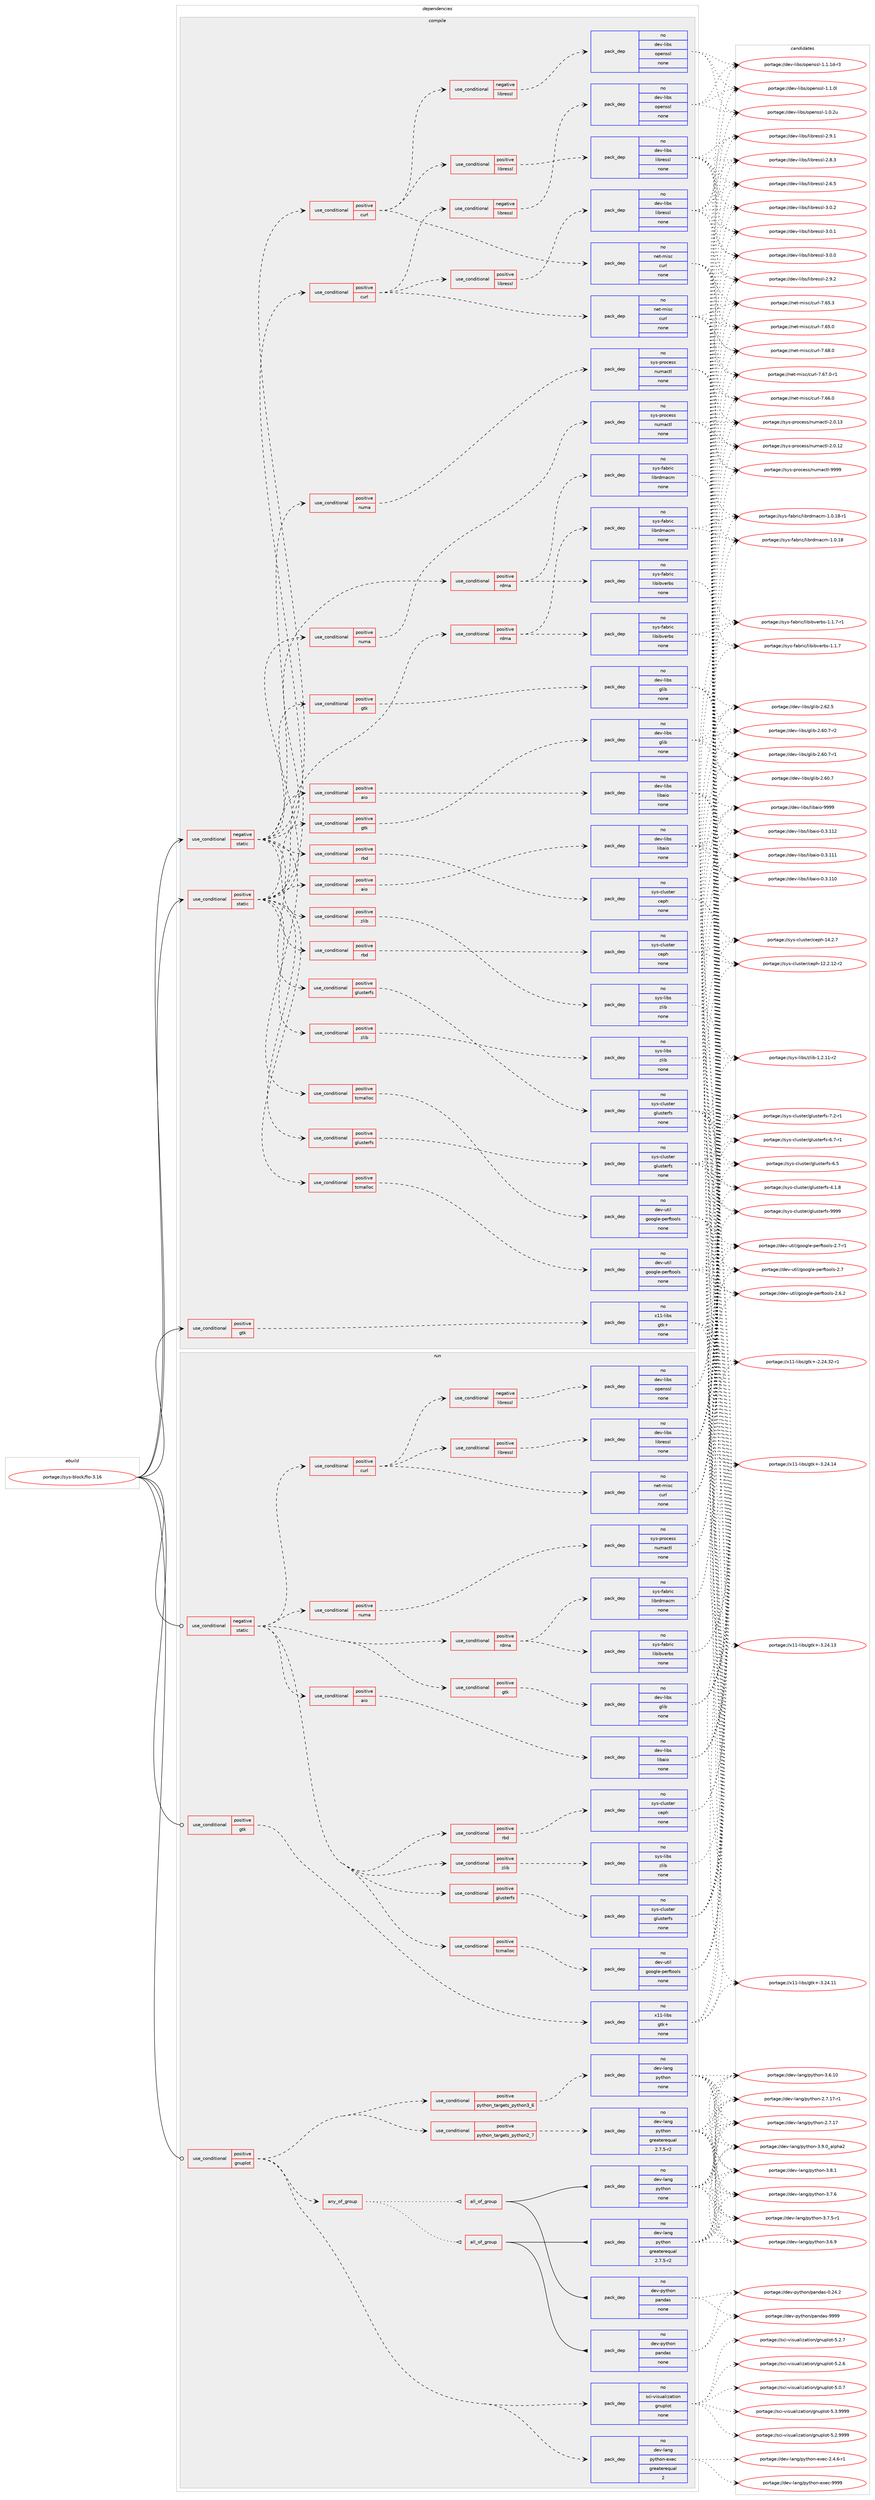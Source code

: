 digraph prolog {

# *************
# Graph options
# *************

newrank=true;
concentrate=true;
compound=true;
graph [rankdir=LR,fontname=Helvetica,fontsize=10,ranksep=1.5];#, ranksep=2.5, nodesep=0.2];
edge  [arrowhead=vee];
node  [fontname=Helvetica,fontsize=10];

# **********
# The ebuild
# **********

subgraph cluster_leftcol {
color=gray;
rank=same;
label=<<i>ebuild</i>>;
id [label="portage://sys-block/fio-3.16", color=red, width=4, href="../sys-block/fio-3.16.svg"];
}

# ****************
# The dependencies
# ****************

subgraph cluster_midcol {
color=gray;
label=<<i>dependencies</i>>;
subgraph cluster_compile {
fillcolor="#eeeeee";
style=filled;
label=<<i>compile</i>>;
subgraph cond7701 {
dependency38450 [label=<<TABLE BORDER="0" CELLBORDER="1" CELLSPACING="0" CELLPADDING="4"><TR><TD ROWSPAN="3" CELLPADDING="10">use_conditional</TD></TR><TR><TD>negative</TD></TR><TR><TD>static</TD></TR></TABLE>>, shape=none, color=red];
subgraph cond7702 {
dependency38451 [label=<<TABLE BORDER="0" CELLBORDER="1" CELLSPACING="0" CELLPADDING="4"><TR><TD ROWSPAN="3" CELLPADDING="10">use_conditional</TD></TR><TR><TD>positive</TD></TR><TR><TD>aio</TD></TR></TABLE>>, shape=none, color=red];
subgraph pack29813 {
dependency38452 [label=<<TABLE BORDER="0" CELLBORDER="1" CELLSPACING="0" CELLPADDING="4" WIDTH="220"><TR><TD ROWSPAN="6" CELLPADDING="30">pack_dep</TD></TR><TR><TD WIDTH="110">no</TD></TR><TR><TD>dev-libs</TD></TR><TR><TD>libaio</TD></TR><TR><TD>none</TD></TR><TR><TD></TD></TR></TABLE>>, shape=none, color=blue];
}
dependency38451:e -> dependency38452:w [weight=20,style="dashed",arrowhead="vee"];
}
dependency38450:e -> dependency38451:w [weight=20,style="dashed",arrowhead="vee"];
subgraph cond7703 {
dependency38453 [label=<<TABLE BORDER="0" CELLBORDER="1" CELLSPACING="0" CELLPADDING="4"><TR><TD ROWSPAN="3" CELLPADDING="10">use_conditional</TD></TR><TR><TD>positive</TD></TR><TR><TD>curl</TD></TR></TABLE>>, shape=none, color=red];
subgraph pack29814 {
dependency38454 [label=<<TABLE BORDER="0" CELLBORDER="1" CELLSPACING="0" CELLPADDING="4" WIDTH="220"><TR><TD ROWSPAN="6" CELLPADDING="30">pack_dep</TD></TR><TR><TD WIDTH="110">no</TD></TR><TR><TD>net-misc</TD></TR><TR><TD>curl</TD></TR><TR><TD>none</TD></TR><TR><TD></TD></TR></TABLE>>, shape=none, color=blue];
}
dependency38453:e -> dependency38454:w [weight=20,style="dashed",arrowhead="vee"];
subgraph cond7704 {
dependency38455 [label=<<TABLE BORDER="0" CELLBORDER="1" CELLSPACING="0" CELLPADDING="4"><TR><TD ROWSPAN="3" CELLPADDING="10">use_conditional</TD></TR><TR><TD>negative</TD></TR><TR><TD>libressl</TD></TR></TABLE>>, shape=none, color=red];
subgraph pack29815 {
dependency38456 [label=<<TABLE BORDER="0" CELLBORDER="1" CELLSPACING="0" CELLPADDING="4" WIDTH="220"><TR><TD ROWSPAN="6" CELLPADDING="30">pack_dep</TD></TR><TR><TD WIDTH="110">no</TD></TR><TR><TD>dev-libs</TD></TR><TR><TD>openssl</TD></TR><TR><TD>none</TD></TR><TR><TD></TD></TR></TABLE>>, shape=none, color=blue];
}
dependency38455:e -> dependency38456:w [weight=20,style="dashed",arrowhead="vee"];
}
dependency38453:e -> dependency38455:w [weight=20,style="dashed",arrowhead="vee"];
subgraph cond7705 {
dependency38457 [label=<<TABLE BORDER="0" CELLBORDER="1" CELLSPACING="0" CELLPADDING="4"><TR><TD ROWSPAN="3" CELLPADDING="10">use_conditional</TD></TR><TR><TD>positive</TD></TR><TR><TD>libressl</TD></TR></TABLE>>, shape=none, color=red];
subgraph pack29816 {
dependency38458 [label=<<TABLE BORDER="0" CELLBORDER="1" CELLSPACING="0" CELLPADDING="4" WIDTH="220"><TR><TD ROWSPAN="6" CELLPADDING="30">pack_dep</TD></TR><TR><TD WIDTH="110">no</TD></TR><TR><TD>dev-libs</TD></TR><TR><TD>libressl</TD></TR><TR><TD>none</TD></TR><TR><TD></TD></TR></TABLE>>, shape=none, color=blue];
}
dependency38457:e -> dependency38458:w [weight=20,style="dashed",arrowhead="vee"];
}
dependency38453:e -> dependency38457:w [weight=20,style="dashed",arrowhead="vee"];
}
dependency38450:e -> dependency38453:w [weight=20,style="dashed",arrowhead="vee"];
subgraph cond7706 {
dependency38459 [label=<<TABLE BORDER="0" CELLBORDER="1" CELLSPACING="0" CELLPADDING="4"><TR><TD ROWSPAN="3" CELLPADDING="10">use_conditional</TD></TR><TR><TD>positive</TD></TR><TR><TD>glusterfs</TD></TR></TABLE>>, shape=none, color=red];
subgraph pack29817 {
dependency38460 [label=<<TABLE BORDER="0" CELLBORDER="1" CELLSPACING="0" CELLPADDING="4" WIDTH="220"><TR><TD ROWSPAN="6" CELLPADDING="30">pack_dep</TD></TR><TR><TD WIDTH="110">no</TD></TR><TR><TD>sys-cluster</TD></TR><TR><TD>glusterfs</TD></TR><TR><TD>none</TD></TR><TR><TD></TD></TR></TABLE>>, shape=none, color=blue];
}
dependency38459:e -> dependency38460:w [weight=20,style="dashed",arrowhead="vee"];
}
dependency38450:e -> dependency38459:w [weight=20,style="dashed",arrowhead="vee"];
subgraph cond7707 {
dependency38461 [label=<<TABLE BORDER="0" CELLBORDER="1" CELLSPACING="0" CELLPADDING="4"><TR><TD ROWSPAN="3" CELLPADDING="10">use_conditional</TD></TR><TR><TD>positive</TD></TR><TR><TD>gtk</TD></TR></TABLE>>, shape=none, color=red];
subgraph pack29818 {
dependency38462 [label=<<TABLE BORDER="0" CELLBORDER="1" CELLSPACING="0" CELLPADDING="4" WIDTH="220"><TR><TD ROWSPAN="6" CELLPADDING="30">pack_dep</TD></TR><TR><TD WIDTH="110">no</TD></TR><TR><TD>dev-libs</TD></TR><TR><TD>glib</TD></TR><TR><TD>none</TD></TR><TR><TD></TD></TR></TABLE>>, shape=none, color=blue];
}
dependency38461:e -> dependency38462:w [weight=20,style="dashed",arrowhead="vee"];
}
dependency38450:e -> dependency38461:w [weight=20,style="dashed",arrowhead="vee"];
subgraph cond7708 {
dependency38463 [label=<<TABLE BORDER="0" CELLBORDER="1" CELLSPACING="0" CELLPADDING="4"><TR><TD ROWSPAN="3" CELLPADDING="10">use_conditional</TD></TR><TR><TD>positive</TD></TR><TR><TD>numa</TD></TR></TABLE>>, shape=none, color=red];
subgraph pack29819 {
dependency38464 [label=<<TABLE BORDER="0" CELLBORDER="1" CELLSPACING="0" CELLPADDING="4" WIDTH="220"><TR><TD ROWSPAN="6" CELLPADDING="30">pack_dep</TD></TR><TR><TD WIDTH="110">no</TD></TR><TR><TD>sys-process</TD></TR><TR><TD>numactl</TD></TR><TR><TD>none</TD></TR><TR><TD></TD></TR></TABLE>>, shape=none, color=blue];
}
dependency38463:e -> dependency38464:w [weight=20,style="dashed",arrowhead="vee"];
}
dependency38450:e -> dependency38463:w [weight=20,style="dashed",arrowhead="vee"];
subgraph cond7709 {
dependency38465 [label=<<TABLE BORDER="0" CELLBORDER="1" CELLSPACING="0" CELLPADDING="4"><TR><TD ROWSPAN="3" CELLPADDING="10">use_conditional</TD></TR><TR><TD>positive</TD></TR><TR><TD>rbd</TD></TR></TABLE>>, shape=none, color=red];
subgraph pack29820 {
dependency38466 [label=<<TABLE BORDER="0" CELLBORDER="1" CELLSPACING="0" CELLPADDING="4" WIDTH="220"><TR><TD ROWSPAN="6" CELLPADDING="30">pack_dep</TD></TR><TR><TD WIDTH="110">no</TD></TR><TR><TD>sys-cluster</TD></TR><TR><TD>ceph</TD></TR><TR><TD>none</TD></TR><TR><TD></TD></TR></TABLE>>, shape=none, color=blue];
}
dependency38465:e -> dependency38466:w [weight=20,style="dashed",arrowhead="vee"];
}
dependency38450:e -> dependency38465:w [weight=20,style="dashed",arrowhead="vee"];
subgraph cond7710 {
dependency38467 [label=<<TABLE BORDER="0" CELLBORDER="1" CELLSPACING="0" CELLPADDING="4"><TR><TD ROWSPAN="3" CELLPADDING="10">use_conditional</TD></TR><TR><TD>positive</TD></TR><TR><TD>rdma</TD></TR></TABLE>>, shape=none, color=red];
subgraph pack29821 {
dependency38468 [label=<<TABLE BORDER="0" CELLBORDER="1" CELLSPACING="0" CELLPADDING="4" WIDTH="220"><TR><TD ROWSPAN="6" CELLPADDING="30">pack_dep</TD></TR><TR><TD WIDTH="110">no</TD></TR><TR><TD>sys-fabric</TD></TR><TR><TD>libibverbs</TD></TR><TR><TD>none</TD></TR><TR><TD></TD></TR></TABLE>>, shape=none, color=blue];
}
dependency38467:e -> dependency38468:w [weight=20,style="dashed",arrowhead="vee"];
subgraph pack29822 {
dependency38469 [label=<<TABLE BORDER="0" CELLBORDER="1" CELLSPACING="0" CELLPADDING="4" WIDTH="220"><TR><TD ROWSPAN="6" CELLPADDING="30">pack_dep</TD></TR><TR><TD WIDTH="110">no</TD></TR><TR><TD>sys-fabric</TD></TR><TR><TD>librdmacm</TD></TR><TR><TD>none</TD></TR><TR><TD></TD></TR></TABLE>>, shape=none, color=blue];
}
dependency38467:e -> dependency38469:w [weight=20,style="dashed",arrowhead="vee"];
}
dependency38450:e -> dependency38467:w [weight=20,style="dashed",arrowhead="vee"];
subgraph cond7711 {
dependency38470 [label=<<TABLE BORDER="0" CELLBORDER="1" CELLSPACING="0" CELLPADDING="4"><TR><TD ROWSPAN="3" CELLPADDING="10">use_conditional</TD></TR><TR><TD>positive</TD></TR><TR><TD>tcmalloc</TD></TR></TABLE>>, shape=none, color=red];
subgraph pack29823 {
dependency38471 [label=<<TABLE BORDER="0" CELLBORDER="1" CELLSPACING="0" CELLPADDING="4" WIDTH="220"><TR><TD ROWSPAN="6" CELLPADDING="30">pack_dep</TD></TR><TR><TD WIDTH="110">no</TD></TR><TR><TD>dev-util</TD></TR><TR><TD>google-perftools</TD></TR><TR><TD>none</TD></TR><TR><TD></TD></TR></TABLE>>, shape=none, color=blue];
}
dependency38470:e -> dependency38471:w [weight=20,style="dashed",arrowhead="vee"];
}
dependency38450:e -> dependency38470:w [weight=20,style="dashed",arrowhead="vee"];
subgraph cond7712 {
dependency38472 [label=<<TABLE BORDER="0" CELLBORDER="1" CELLSPACING="0" CELLPADDING="4"><TR><TD ROWSPAN="3" CELLPADDING="10">use_conditional</TD></TR><TR><TD>positive</TD></TR><TR><TD>zlib</TD></TR></TABLE>>, shape=none, color=red];
subgraph pack29824 {
dependency38473 [label=<<TABLE BORDER="0" CELLBORDER="1" CELLSPACING="0" CELLPADDING="4" WIDTH="220"><TR><TD ROWSPAN="6" CELLPADDING="30">pack_dep</TD></TR><TR><TD WIDTH="110">no</TD></TR><TR><TD>sys-libs</TD></TR><TR><TD>zlib</TD></TR><TR><TD>none</TD></TR><TR><TD></TD></TR></TABLE>>, shape=none, color=blue];
}
dependency38472:e -> dependency38473:w [weight=20,style="dashed",arrowhead="vee"];
}
dependency38450:e -> dependency38472:w [weight=20,style="dashed",arrowhead="vee"];
}
id:e -> dependency38450:w [weight=20,style="solid",arrowhead="vee"];
subgraph cond7713 {
dependency38474 [label=<<TABLE BORDER="0" CELLBORDER="1" CELLSPACING="0" CELLPADDING="4"><TR><TD ROWSPAN="3" CELLPADDING="10">use_conditional</TD></TR><TR><TD>positive</TD></TR><TR><TD>gtk</TD></TR></TABLE>>, shape=none, color=red];
subgraph pack29825 {
dependency38475 [label=<<TABLE BORDER="0" CELLBORDER="1" CELLSPACING="0" CELLPADDING="4" WIDTH="220"><TR><TD ROWSPAN="6" CELLPADDING="30">pack_dep</TD></TR><TR><TD WIDTH="110">no</TD></TR><TR><TD>x11-libs</TD></TR><TR><TD>gtk+</TD></TR><TR><TD>none</TD></TR><TR><TD></TD></TR></TABLE>>, shape=none, color=blue];
}
dependency38474:e -> dependency38475:w [weight=20,style="dashed",arrowhead="vee"];
}
id:e -> dependency38474:w [weight=20,style="solid",arrowhead="vee"];
subgraph cond7714 {
dependency38476 [label=<<TABLE BORDER="0" CELLBORDER="1" CELLSPACING="0" CELLPADDING="4"><TR><TD ROWSPAN="3" CELLPADDING="10">use_conditional</TD></TR><TR><TD>positive</TD></TR><TR><TD>static</TD></TR></TABLE>>, shape=none, color=red];
subgraph cond7715 {
dependency38477 [label=<<TABLE BORDER="0" CELLBORDER="1" CELLSPACING="0" CELLPADDING="4"><TR><TD ROWSPAN="3" CELLPADDING="10">use_conditional</TD></TR><TR><TD>positive</TD></TR><TR><TD>aio</TD></TR></TABLE>>, shape=none, color=red];
subgraph pack29826 {
dependency38478 [label=<<TABLE BORDER="0" CELLBORDER="1" CELLSPACING="0" CELLPADDING="4" WIDTH="220"><TR><TD ROWSPAN="6" CELLPADDING="30">pack_dep</TD></TR><TR><TD WIDTH="110">no</TD></TR><TR><TD>dev-libs</TD></TR><TR><TD>libaio</TD></TR><TR><TD>none</TD></TR><TR><TD></TD></TR></TABLE>>, shape=none, color=blue];
}
dependency38477:e -> dependency38478:w [weight=20,style="dashed",arrowhead="vee"];
}
dependency38476:e -> dependency38477:w [weight=20,style="dashed",arrowhead="vee"];
subgraph cond7716 {
dependency38479 [label=<<TABLE BORDER="0" CELLBORDER="1" CELLSPACING="0" CELLPADDING="4"><TR><TD ROWSPAN="3" CELLPADDING="10">use_conditional</TD></TR><TR><TD>positive</TD></TR><TR><TD>curl</TD></TR></TABLE>>, shape=none, color=red];
subgraph pack29827 {
dependency38480 [label=<<TABLE BORDER="0" CELLBORDER="1" CELLSPACING="0" CELLPADDING="4" WIDTH="220"><TR><TD ROWSPAN="6" CELLPADDING="30">pack_dep</TD></TR><TR><TD WIDTH="110">no</TD></TR><TR><TD>net-misc</TD></TR><TR><TD>curl</TD></TR><TR><TD>none</TD></TR><TR><TD></TD></TR></TABLE>>, shape=none, color=blue];
}
dependency38479:e -> dependency38480:w [weight=20,style="dashed",arrowhead="vee"];
subgraph cond7717 {
dependency38481 [label=<<TABLE BORDER="0" CELLBORDER="1" CELLSPACING="0" CELLPADDING="4"><TR><TD ROWSPAN="3" CELLPADDING="10">use_conditional</TD></TR><TR><TD>negative</TD></TR><TR><TD>libressl</TD></TR></TABLE>>, shape=none, color=red];
subgraph pack29828 {
dependency38482 [label=<<TABLE BORDER="0" CELLBORDER="1" CELLSPACING="0" CELLPADDING="4" WIDTH="220"><TR><TD ROWSPAN="6" CELLPADDING="30">pack_dep</TD></TR><TR><TD WIDTH="110">no</TD></TR><TR><TD>dev-libs</TD></TR><TR><TD>openssl</TD></TR><TR><TD>none</TD></TR><TR><TD></TD></TR></TABLE>>, shape=none, color=blue];
}
dependency38481:e -> dependency38482:w [weight=20,style="dashed",arrowhead="vee"];
}
dependency38479:e -> dependency38481:w [weight=20,style="dashed",arrowhead="vee"];
subgraph cond7718 {
dependency38483 [label=<<TABLE BORDER="0" CELLBORDER="1" CELLSPACING="0" CELLPADDING="4"><TR><TD ROWSPAN="3" CELLPADDING="10">use_conditional</TD></TR><TR><TD>positive</TD></TR><TR><TD>libressl</TD></TR></TABLE>>, shape=none, color=red];
subgraph pack29829 {
dependency38484 [label=<<TABLE BORDER="0" CELLBORDER="1" CELLSPACING="0" CELLPADDING="4" WIDTH="220"><TR><TD ROWSPAN="6" CELLPADDING="30">pack_dep</TD></TR><TR><TD WIDTH="110">no</TD></TR><TR><TD>dev-libs</TD></TR><TR><TD>libressl</TD></TR><TR><TD>none</TD></TR><TR><TD></TD></TR></TABLE>>, shape=none, color=blue];
}
dependency38483:e -> dependency38484:w [weight=20,style="dashed",arrowhead="vee"];
}
dependency38479:e -> dependency38483:w [weight=20,style="dashed",arrowhead="vee"];
}
dependency38476:e -> dependency38479:w [weight=20,style="dashed",arrowhead="vee"];
subgraph cond7719 {
dependency38485 [label=<<TABLE BORDER="0" CELLBORDER="1" CELLSPACING="0" CELLPADDING="4"><TR><TD ROWSPAN="3" CELLPADDING="10">use_conditional</TD></TR><TR><TD>positive</TD></TR><TR><TD>glusterfs</TD></TR></TABLE>>, shape=none, color=red];
subgraph pack29830 {
dependency38486 [label=<<TABLE BORDER="0" CELLBORDER="1" CELLSPACING="0" CELLPADDING="4" WIDTH="220"><TR><TD ROWSPAN="6" CELLPADDING="30">pack_dep</TD></TR><TR><TD WIDTH="110">no</TD></TR><TR><TD>sys-cluster</TD></TR><TR><TD>glusterfs</TD></TR><TR><TD>none</TD></TR><TR><TD></TD></TR></TABLE>>, shape=none, color=blue];
}
dependency38485:e -> dependency38486:w [weight=20,style="dashed",arrowhead="vee"];
}
dependency38476:e -> dependency38485:w [weight=20,style="dashed",arrowhead="vee"];
subgraph cond7720 {
dependency38487 [label=<<TABLE BORDER="0" CELLBORDER="1" CELLSPACING="0" CELLPADDING="4"><TR><TD ROWSPAN="3" CELLPADDING="10">use_conditional</TD></TR><TR><TD>positive</TD></TR><TR><TD>gtk</TD></TR></TABLE>>, shape=none, color=red];
subgraph pack29831 {
dependency38488 [label=<<TABLE BORDER="0" CELLBORDER="1" CELLSPACING="0" CELLPADDING="4" WIDTH="220"><TR><TD ROWSPAN="6" CELLPADDING="30">pack_dep</TD></TR><TR><TD WIDTH="110">no</TD></TR><TR><TD>dev-libs</TD></TR><TR><TD>glib</TD></TR><TR><TD>none</TD></TR><TR><TD></TD></TR></TABLE>>, shape=none, color=blue];
}
dependency38487:e -> dependency38488:w [weight=20,style="dashed",arrowhead="vee"];
}
dependency38476:e -> dependency38487:w [weight=20,style="dashed",arrowhead="vee"];
subgraph cond7721 {
dependency38489 [label=<<TABLE BORDER="0" CELLBORDER="1" CELLSPACING="0" CELLPADDING="4"><TR><TD ROWSPAN="3" CELLPADDING="10">use_conditional</TD></TR><TR><TD>positive</TD></TR><TR><TD>numa</TD></TR></TABLE>>, shape=none, color=red];
subgraph pack29832 {
dependency38490 [label=<<TABLE BORDER="0" CELLBORDER="1" CELLSPACING="0" CELLPADDING="4" WIDTH="220"><TR><TD ROWSPAN="6" CELLPADDING="30">pack_dep</TD></TR><TR><TD WIDTH="110">no</TD></TR><TR><TD>sys-process</TD></TR><TR><TD>numactl</TD></TR><TR><TD>none</TD></TR><TR><TD></TD></TR></TABLE>>, shape=none, color=blue];
}
dependency38489:e -> dependency38490:w [weight=20,style="dashed",arrowhead="vee"];
}
dependency38476:e -> dependency38489:w [weight=20,style="dashed",arrowhead="vee"];
subgraph cond7722 {
dependency38491 [label=<<TABLE BORDER="0" CELLBORDER="1" CELLSPACING="0" CELLPADDING="4"><TR><TD ROWSPAN="3" CELLPADDING="10">use_conditional</TD></TR><TR><TD>positive</TD></TR><TR><TD>rbd</TD></TR></TABLE>>, shape=none, color=red];
subgraph pack29833 {
dependency38492 [label=<<TABLE BORDER="0" CELLBORDER="1" CELLSPACING="0" CELLPADDING="4" WIDTH="220"><TR><TD ROWSPAN="6" CELLPADDING="30">pack_dep</TD></TR><TR><TD WIDTH="110">no</TD></TR><TR><TD>sys-cluster</TD></TR><TR><TD>ceph</TD></TR><TR><TD>none</TD></TR><TR><TD></TD></TR></TABLE>>, shape=none, color=blue];
}
dependency38491:e -> dependency38492:w [weight=20,style="dashed",arrowhead="vee"];
}
dependency38476:e -> dependency38491:w [weight=20,style="dashed",arrowhead="vee"];
subgraph cond7723 {
dependency38493 [label=<<TABLE BORDER="0" CELLBORDER="1" CELLSPACING="0" CELLPADDING="4"><TR><TD ROWSPAN="3" CELLPADDING="10">use_conditional</TD></TR><TR><TD>positive</TD></TR><TR><TD>rdma</TD></TR></TABLE>>, shape=none, color=red];
subgraph pack29834 {
dependency38494 [label=<<TABLE BORDER="0" CELLBORDER="1" CELLSPACING="0" CELLPADDING="4" WIDTH="220"><TR><TD ROWSPAN="6" CELLPADDING="30">pack_dep</TD></TR><TR><TD WIDTH="110">no</TD></TR><TR><TD>sys-fabric</TD></TR><TR><TD>libibverbs</TD></TR><TR><TD>none</TD></TR><TR><TD></TD></TR></TABLE>>, shape=none, color=blue];
}
dependency38493:e -> dependency38494:w [weight=20,style="dashed",arrowhead="vee"];
subgraph pack29835 {
dependency38495 [label=<<TABLE BORDER="0" CELLBORDER="1" CELLSPACING="0" CELLPADDING="4" WIDTH="220"><TR><TD ROWSPAN="6" CELLPADDING="30">pack_dep</TD></TR><TR><TD WIDTH="110">no</TD></TR><TR><TD>sys-fabric</TD></TR><TR><TD>librdmacm</TD></TR><TR><TD>none</TD></TR><TR><TD></TD></TR></TABLE>>, shape=none, color=blue];
}
dependency38493:e -> dependency38495:w [weight=20,style="dashed",arrowhead="vee"];
}
dependency38476:e -> dependency38493:w [weight=20,style="dashed",arrowhead="vee"];
subgraph cond7724 {
dependency38496 [label=<<TABLE BORDER="0" CELLBORDER="1" CELLSPACING="0" CELLPADDING="4"><TR><TD ROWSPAN="3" CELLPADDING="10">use_conditional</TD></TR><TR><TD>positive</TD></TR><TR><TD>tcmalloc</TD></TR></TABLE>>, shape=none, color=red];
subgraph pack29836 {
dependency38497 [label=<<TABLE BORDER="0" CELLBORDER="1" CELLSPACING="0" CELLPADDING="4" WIDTH="220"><TR><TD ROWSPAN="6" CELLPADDING="30">pack_dep</TD></TR><TR><TD WIDTH="110">no</TD></TR><TR><TD>dev-util</TD></TR><TR><TD>google-perftools</TD></TR><TR><TD>none</TD></TR><TR><TD></TD></TR></TABLE>>, shape=none, color=blue];
}
dependency38496:e -> dependency38497:w [weight=20,style="dashed",arrowhead="vee"];
}
dependency38476:e -> dependency38496:w [weight=20,style="dashed",arrowhead="vee"];
subgraph cond7725 {
dependency38498 [label=<<TABLE BORDER="0" CELLBORDER="1" CELLSPACING="0" CELLPADDING="4"><TR><TD ROWSPAN="3" CELLPADDING="10">use_conditional</TD></TR><TR><TD>positive</TD></TR><TR><TD>zlib</TD></TR></TABLE>>, shape=none, color=red];
subgraph pack29837 {
dependency38499 [label=<<TABLE BORDER="0" CELLBORDER="1" CELLSPACING="0" CELLPADDING="4" WIDTH="220"><TR><TD ROWSPAN="6" CELLPADDING="30">pack_dep</TD></TR><TR><TD WIDTH="110">no</TD></TR><TR><TD>sys-libs</TD></TR><TR><TD>zlib</TD></TR><TR><TD>none</TD></TR><TR><TD></TD></TR></TABLE>>, shape=none, color=blue];
}
dependency38498:e -> dependency38499:w [weight=20,style="dashed",arrowhead="vee"];
}
dependency38476:e -> dependency38498:w [weight=20,style="dashed",arrowhead="vee"];
}
id:e -> dependency38476:w [weight=20,style="solid",arrowhead="vee"];
}
subgraph cluster_compileandrun {
fillcolor="#eeeeee";
style=filled;
label=<<i>compile and run</i>>;
}
subgraph cluster_run {
fillcolor="#eeeeee";
style=filled;
label=<<i>run</i>>;
subgraph cond7726 {
dependency38500 [label=<<TABLE BORDER="0" CELLBORDER="1" CELLSPACING="0" CELLPADDING="4"><TR><TD ROWSPAN="3" CELLPADDING="10">use_conditional</TD></TR><TR><TD>negative</TD></TR><TR><TD>static</TD></TR></TABLE>>, shape=none, color=red];
subgraph cond7727 {
dependency38501 [label=<<TABLE BORDER="0" CELLBORDER="1" CELLSPACING="0" CELLPADDING="4"><TR><TD ROWSPAN="3" CELLPADDING="10">use_conditional</TD></TR><TR><TD>positive</TD></TR><TR><TD>aio</TD></TR></TABLE>>, shape=none, color=red];
subgraph pack29838 {
dependency38502 [label=<<TABLE BORDER="0" CELLBORDER="1" CELLSPACING="0" CELLPADDING="4" WIDTH="220"><TR><TD ROWSPAN="6" CELLPADDING="30">pack_dep</TD></TR><TR><TD WIDTH="110">no</TD></TR><TR><TD>dev-libs</TD></TR><TR><TD>libaio</TD></TR><TR><TD>none</TD></TR><TR><TD></TD></TR></TABLE>>, shape=none, color=blue];
}
dependency38501:e -> dependency38502:w [weight=20,style="dashed",arrowhead="vee"];
}
dependency38500:e -> dependency38501:w [weight=20,style="dashed",arrowhead="vee"];
subgraph cond7728 {
dependency38503 [label=<<TABLE BORDER="0" CELLBORDER="1" CELLSPACING="0" CELLPADDING="4"><TR><TD ROWSPAN="3" CELLPADDING="10">use_conditional</TD></TR><TR><TD>positive</TD></TR><TR><TD>curl</TD></TR></TABLE>>, shape=none, color=red];
subgraph pack29839 {
dependency38504 [label=<<TABLE BORDER="0" CELLBORDER="1" CELLSPACING="0" CELLPADDING="4" WIDTH="220"><TR><TD ROWSPAN="6" CELLPADDING="30">pack_dep</TD></TR><TR><TD WIDTH="110">no</TD></TR><TR><TD>net-misc</TD></TR><TR><TD>curl</TD></TR><TR><TD>none</TD></TR><TR><TD></TD></TR></TABLE>>, shape=none, color=blue];
}
dependency38503:e -> dependency38504:w [weight=20,style="dashed",arrowhead="vee"];
subgraph cond7729 {
dependency38505 [label=<<TABLE BORDER="0" CELLBORDER="1" CELLSPACING="0" CELLPADDING="4"><TR><TD ROWSPAN="3" CELLPADDING="10">use_conditional</TD></TR><TR><TD>negative</TD></TR><TR><TD>libressl</TD></TR></TABLE>>, shape=none, color=red];
subgraph pack29840 {
dependency38506 [label=<<TABLE BORDER="0" CELLBORDER="1" CELLSPACING="0" CELLPADDING="4" WIDTH="220"><TR><TD ROWSPAN="6" CELLPADDING="30">pack_dep</TD></TR><TR><TD WIDTH="110">no</TD></TR><TR><TD>dev-libs</TD></TR><TR><TD>openssl</TD></TR><TR><TD>none</TD></TR><TR><TD></TD></TR></TABLE>>, shape=none, color=blue];
}
dependency38505:e -> dependency38506:w [weight=20,style="dashed",arrowhead="vee"];
}
dependency38503:e -> dependency38505:w [weight=20,style="dashed",arrowhead="vee"];
subgraph cond7730 {
dependency38507 [label=<<TABLE BORDER="0" CELLBORDER="1" CELLSPACING="0" CELLPADDING="4"><TR><TD ROWSPAN="3" CELLPADDING="10">use_conditional</TD></TR><TR><TD>positive</TD></TR><TR><TD>libressl</TD></TR></TABLE>>, shape=none, color=red];
subgraph pack29841 {
dependency38508 [label=<<TABLE BORDER="0" CELLBORDER="1" CELLSPACING="0" CELLPADDING="4" WIDTH="220"><TR><TD ROWSPAN="6" CELLPADDING="30">pack_dep</TD></TR><TR><TD WIDTH="110">no</TD></TR><TR><TD>dev-libs</TD></TR><TR><TD>libressl</TD></TR><TR><TD>none</TD></TR><TR><TD></TD></TR></TABLE>>, shape=none, color=blue];
}
dependency38507:e -> dependency38508:w [weight=20,style="dashed",arrowhead="vee"];
}
dependency38503:e -> dependency38507:w [weight=20,style="dashed",arrowhead="vee"];
}
dependency38500:e -> dependency38503:w [weight=20,style="dashed",arrowhead="vee"];
subgraph cond7731 {
dependency38509 [label=<<TABLE BORDER="0" CELLBORDER="1" CELLSPACING="0" CELLPADDING="4"><TR><TD ROWSPAN="3" CELLPADDING="10">use_conditional</TD></TR><TR><TD>positive</TD></TR><TR><TD>glusterfs</TD></TR></TABLE>>, shape=none, color=red];
subgraph pack29842 {
dependency38510 [label=<<TABLE BORDER="0" CELLBORDER="1" CELLSPACING="0" CELLPADDING="4" WIDTH="220"><TR><TD ROWSPAN="6" CELLPADDING="30">pack_dep</TD></TR><TR><TD WIDTH="110">no</TD></TR><TR><TD>sys-cluster</TD></TR><TR><TD>glusterfs</TD></TR><TR><TD>none</TD></TR><TR><TD></TD></TR></TABLE>>, shape=none, color=blue];
}
dependency38509:e -> dependency38510:w [weight=20,style="dashed",arrowhead="vee"];
}
dependency38500:e -> dependency38509:w [weight=20,style="dashed",arrowhead="vee"];
subgraph cond7732 {
dependency38511 [label=<<TABLE BORDER="0" CELLBORDER="1" CELLSPACING="0" CELLPADDING="4"><TR><TD ROWSPAN="3" CELLPADDING="10">use_conditional</TD></TR><TR><TD>positive</TD></TR><TR><TD>gtk</TD></TR></TABLE>>, shape=none, color=red];
subgraph pack29843 {
dependency38512 [label=<<TABLE BORDER="0" CELLBORDER="1" CELLSPACING="0" CELLPADDING="4" WIDTH="220"><TR><TD ROWSPAN="6" CELLPADDING="30">pack_dep</TD></TR><TR><TD WIDTH="110">no</TD></TR><TR><TD>dev-libs</TD></TR><TR><TD>glib</TD></TR><TR><TD>none</TD></TR><TR><TD></TD></TR></TABLE>>, shape=none, color=blue];
}
dependency38511:e -> dependency38512:w [weight=20,style="dashed",arrowhead="vee"];
}
dependency38500:e -> dependency38511:w [weight=20,style="dashed",arrowhead="vee"];
subgraph cond7733 {
dependency38513 [label=<<TABLE BORDER="0" CELLBORDER="1" CELLSPACING="0" CELLPADDING="4"><TR><TD ROWSPAN="3" CELLPADDING="10">use_conditional</TD></TR><TR><TD>positive</TD></TR><TR><TD>numa</TD></TR></TABLE>>, shape=none, color=red];
subgraph pack29844 {
dependency38514 [label=<<TABLE BORDER="0" CELLBORDER="1" CELLSPACING="0" CELLPADDING="4" WIDTH="220"><TR><TD ROWSPAN="6" CELLPADDING="30">pack_dep</TD></TR><TR><TD WIDTH="110">no</TD></TR><TR><TD>sys-process</TD></TR><TR><TD>numactl</TD></TR><TR><TD>none</TD></TR><TR><TD></TD></TR></TABLE>>, shape=none, color=blue];
}
dependency38513:e -> dependency38514:w [weight=20,style="dashed",arrowhead="vee"];
}
dependency38500:e -> dependency38513:w [weight=20,style="dashed",arrowhead="vee"];
subgraph cond7734 {
dependency38515 [label=<<TABLE BORDER="0" CELLBORDER="1" CELLSPACING="0" CELLPADDING="4"><TR><TD ROWSPAN="3" CELLPADDING="10">use_conditional</TD></TR><TR><TD>positive</TD></TR><TR><TD>rbd</TD></TR></TABLE>>, shape=none, color=red];
subgraph pack29845 {
dependency38516 [label=<<TABLE BORDER="0" CELLBORDER="1" CELLSPACING="0" CELLPADDING="4" WIDTH="220"><TR><TD ROWSPAN="6" CELLPADDING="30">pack_dep</TD></TR><TR><TD WIDTH="110">no</TD></TR><TR><TD>sys-cluster</TD></TR><TR><TD>ceph</TD></TR><TR><TD>none</TD></TR><TR><TD></TD></TR></TABLE>>, shape=none, color=blue];
}
dependency38515:e -> dependency38516:w [weight=20,style="dashed",arrowhead="vee"];
}
dependency38500:e -> dependency38515:w [weight=20,style="dashed",arrowhead="vee"];
subgraph cond7735 {
dependency38517 [label=<<TABLE BORDER="0" CELLBORDER="1" CELLSPACING="0" CELLPADDING="4"><TR><TD ROWSPAN="3" CELLPADDING="10">use_conditional</TD></TR><TR><TD>positive</TD></TR><TR><TD>rdma</TD></TR></TABLE>>, shape=none, color=red];
subgraph pack29846 {
dependency38518 [label=<<TABLE BORDER="0" CELLBORDER="1" CELLSPACING="0" CELLPADDING="4" WIDTH="220"><TR><TD ROWSPAN="6" CELLPADDING="30">pack_dep</TD></TR><TR><TD WIDTH="110">no</TD></TR><TR><TD>sys-fabric</TD></TR><TR><TD>libibverbs</TD></TR><TR><TD>none</TD></TR><TR><TD></TD></TR></TABLE>>, shape=none, color=blue];
}
dependency38517:e -> dependency38518:w [weight=20,style="dashed",arrowhead="vee"];
subgraph pack29847 {
dependency38519 [label=<<TABLE BORDER="0" CELLBORDER="1" CELLSPACING="0" CELLPADDING="4" WIDTH="220"><TR><TD ROWSPAN="6" CELLPADDING="30">pack_dep</TD></TR><TR><TD WIDTH="110">no</TD></TR><TR><TD>sys-fabric</TD></TR><TR><TD>librdmacm</TD></TR><TR><TD>none</TD></TR><TR><TD></TD></TR></TABLE>>, shape=none, color=blue];
}
dependency38517:e -> dependency38519:w [weight=20,style="dashed",arrowhead="vee"];
}
dependency38500:e -> dependency38517:w [weight=20,style="dashed",arrowhead="vee"];
subgraph cond7736 {
dependency38520 [label=<<TABLE BORDER="0" CELLBORDER="1" CELLSPACING="0" CELLPADDING="4"><TR><TD ROWSPAN="3" CELLPADDING="10">use_conditional</TD></TR><TR><TD>positive</TD></TR><TR><TD>tcmalloc</TD></TR></TABLE>>, shape=none, color=red];
subgraph pack29848 {
dependency38521 [label=<<TABLE BORDER="0" CELLBORDER="1" CELLSPACING="0" CELLPADDING="4" WIDTH="220"><TR><TD ROWSPAN="6" CELLPADDING="30">pack_dep</TD></TR><TR><TD WIDTH="110">no</TD></TR><TR><TD>dev-util</TD></TR><TR><TD>google-perftools</TD></TR><TR><TD>none</TD></TR><TR><TD></TD></TR></TABLE>>, shape=none, color=blue];
}
dependency38520:e -> dependency38521:w [weight=20,style="dashed",arrowhead="vee"];
}
dependency38500:e -> dependency38520:w [weight=20,style="dashed",arrowhead="vee"];
subgraph cond7737 {
dependency38522 [label=<<TABLE BORDER="0" CELLBORDER="1" CELLSPACING="0" CELLPADDING="4"><TR><TD ROWSPAN="3" CELLPADDING="10">use_conditional</TD></TR><TR><TD>positive</TD></TR><TR><TD>zlib</TD></TR></TABLE>>, shape=none, color=red];
subgraph pack29849 {
dependency38523 [label=<<TABLE BORDER="0" CELLBORDER="1" CELLSPACING="0" CELLPADDING="4" WIDTH="220"><TR><TD ROWSPAN="6" CELLPADDING="30">pack_dep</TD></TR><TR><TD WIDTH="110">no</TD></TR><TR><TD>sys-libs</TD></TR><TR><TD>zlib</TD></TR><TR><TD>none</TD></TR><TR><TD></TD></TR></TABLE>>, shape=none, color=blue];
}
dependency38522:e -> dependency38523:w [weight=20,style="dashed",arrowhead="vee"];
}
dependency38500:e -> dependency38522:w [weight=20,style="dashed",arrowhead="vee"];
}
id:e -> dependency38500:w [weight=20,style="solid",arrowhead="odot"];
subgraph cond7738 {
dependency38524 [label=<<TABLE BORDER="0" CELLBORDER="1" CELLSPACING="0" CELLPADDING="4"><TR><TD ROWSPAN="3" CELLPADDING="10">use_conditional</TD></TR><TR><TD>positive</TD></TR><TR><TD>gnuplot</TD></TR></TABLE>>, shape=none, color=red];
subgraph pack29850 {
dependency38525 [label=<<TABLE BORDER="0" CELLBORDER="1" CELLSPACING="0" CELLPADDING="4" WIDTH="220"><TR><TD ROWSPAN="6" CELLPADDING="30">pack_dep</TD></TR><TR><TD WIDTH="110">no</TD></TR><TR><TD>sci-visualization</TD></TR><TR><TD>gnuplot</TD></TR><TR><TD>none</TD></TR><TR><TD></TD></TR></TABLE>>, shape=none, color=blue];
}
dependency38524:e -> dependency38525:w [weight=20,style="dashed",arrowhead="vee"];
subgraph any895 {
dependency38526 [label=<<TABLE BORDER="0" CELLBORDER="1" CELLSPACING="0" CELLPADDING="4"><TR><TD CELLPADDING="10">any_of_group</TD></TR></TABLE>>, shape=none, color=red];subgraph all44 {
dependency38527 [label=<<TABLE BORDER="0" CELLBORDER="1" CELLSPACING="0" CELLPADDING="4"><TR><TD CELLPADDING="10">all_of_group</TD></TR></TABLE>>, shape=none, color=red];subgraph pack29851 {
dependency38528 [label=<<TABLE BORDER="0" CELLBORDER="1" CELLSPACING="0" CELLPADDING="4" WIDTH="220"><TR><TD ROWSPAN="6" CELLPADDING="30">pack_dep</TD></TR><TR><TD WIDTH="110">no</TD></TR><TR><TD>dev-lang</TD></TR><TR><TD>python</TD></TR><TR><TD>none</TD></TR><TR><TD></TD></TR></TABLE>>, shape=none, color=blue];
}
dependency38527:e -> dependency38528:w [weight=20,style="solid",arrowhead="inv"];
subgraph pack29852 {
dependency38529 [label=<<TABLE BORDER="0" CELLBORDER="1" CELLSPACING="0" CELLPADDING="4" WIDTH="220"><TR><TD ROWSPAN="6" CELLPADDING="30">pack_dep</TD></TR><TR><TD WIDTH="110">no</TD></TR><TR><TD>dev-python</TD></TR><TR><TD>pandas</TD></TR><TR><TD>none</TD></TR><TR><TD></TD></TR></TABLE>>, shape=none, color=blue];
}
dependency38527:e -> dependency38529:w [weight=20,style="solid",arrowhead="inv"];
}
dependency38526:e -> dependency38527:w [weight=20,style="dotted",arrowhead="oinv"];
subgraph all45 {
dependency38530 [label=<<TABLE BORDER="0" CELLBORDER="1" CELLSPACING="0" CELLPADDING="4"><TR><TD CELLPADDING="10">all_of_group</TD></TR></TABLE>>, shape=none, color=red];subgraph pack29853 {
dependency38531 [label=<<TABLE BORDER="0" CELLBORDER="1" CELLSPACING="0" CELLPADDING="4" WIDTH="220"><TR><TD ROWSPAN="6" CELLPADDING="30">pack_dep</TD></TR><TR><TD WIDTH="110">no</TD></TR><TR><TD>dev-lang</TD></TR><TR><TD>python</TD></TR><TR><TD>greaterequal</TD></TR><TR><TD>2.7.5-r2</TD></TR></TABLE>>, shape=none, color=blue];
}
dependency38530:e -> dependency38531:w [weight=20,style="solid",arrowhead="inv"];
subgraph pack29854 {
dependency38532 [label=<<TABLE BORDER="0" CELLBORDER="1" CELLSPACING="0" CELLPADDING="4" WIDTH="220"><TR><TD ROWSPAN="6" CELLPADDING="30">pack_dep</TD></TR><TR><TD WIDTH="110">no</TD></TR><TR><TD>dev-python</TD></TR><TR><TD>pandas</TD></TR><TR><TD>none</TD></TR><TR><TD></TD></TR></TABLE>>, shape=none, color=blue];
}
dependency38530:e -> dependency38532:w [weight=20,style="solid",arrowhead="inv"];
}
dependency38526:e -> dependency38530:w [weight=20,style="dotted",arrowhead="oinv"];
}
dependency38524:e -> dependency38526:w [weight=20,style="dashed",arrowhead="vee"];
subgraph cond7739 {
dependency38533 [label=<<TABLE BORDER="0" CELLBORDER="1" CELLSPACING="0" CELLPADDING="4"><TR><TD ROWSPAN="3" CELLPADDING="10">use_conditional</TD></TR><TR><TD>positive</TD></TR><TR><TD>python_targets_python2_7</TD></TR></TABLE>>, shape=none, color=red];
subgraph pack29855 {
dependency38534 [label=<<TABLE BORDER="0" CELLBORDER="1" CELLSPACING="0" CELLPADDING="4" WIDTH="220"><TR><TD ROWSPAN="6" CELLPADDING="30">pack_dep</TD></TR><TR><TD WIDTH="110">no</TD></TR><TR><TD>dev-lang</TD></TR><TR><TD>python</TD></TR><TR><TD>greaterequal</TD></TR><TR><TD>2.7.5-r2</TD></TR></TABLE>>, shape=none, color=blue];
}
dependency38533:e -> dependency38534:w [weight=20,style="dashed",arrowhead="vee"];
}
dependency38524:e -> dependency38533:w [weight=20,style="dashed",arrowhead="vee"];
subgraph cond7740 {
dependency38535 [label=<<TABLE BORDER="0" CELLBORDER="1" CELLSPACING="0" CELLPADDING="4"><TR><TD ROWSPAN="3" CELLPADDING="10">use_conditional</TD></TR><TR><TD>positive</TD></TR><TR><TD>python_targets_python3_6</TD></TR></TABLE>>, shape=none, color=red];
subgraph pack29856 {
dependency38536 [label=<<TABLE BORDER="0" CELLBORDER="1" CELLSPACING="0" CELLPADDING="4" WIDTH="220"><TR><TD ROWSPAN="6" CELLPADDING="30">pack_dep</TD></TR><TR><TD WIDTH="110">no</TD></TR><TR><TD>dev-lang</TD></TR><TR><TD>python</TD></TR><TR><TD>none</TD></TR><TR><TD></TD></TR></TABLE>>, shape=none, color=blue];
}
dependency38535:e -> dependency38536:w [weight=20,style="dashed",arrowhead="vee"];
}
dependency38524:e -> dependency38535:w [weight=20,style="dashed",arrowhead="vee"];
subgraph pack29857 {
dependency38537 [label=<<TABLE BORDER="0" CELLBORDER="1" CELLSPACING="0" CELLPADDING="4" WIDTH="220"><TR><TD ROWSPAN="6" CELLPADDING="30">pack_dep</TD></TR><TR><TD WIDTH="110">no</TD></TR><TR><TD>dev-lang</TD></TR><TR><TD>python-exec</TD></TR><TR><TD>greaterequal</TD></TR><TR><TD>2</TD></TR></TABLE>>, shape=none, color=blue];
}
dependency38524:e -> dependency38537:w [weight=20,style="dashed",arrowhead="vee"];
}
id:e -> dependency38524:w [weight=20,style="solid",arrowhead="odot"];
subgraph cond7741 {
dependency38538 [label=<<TABLE BORDER="0" CELLBORDER="1" CELLSPACING="0" CELLPADDING="4"><TR><TD ROWSPAN="3" CELLPADDING="10">use_conditional</TD></TR><TR><TD>positive</TD></TR><TR><TD>gtk</TD></TR></TABLE>>, shape=none, color=red];
subgraph pack29858 {
dependency38539 [label=<<TABLE BORDER="0" CELLBORDER="1" CELLSPACING="0" CELLPADDING="4" WIDTH="220"><TR><TD ROWSPAN="6" CELLPADDING="30">pack_dep</TD></TR><TR><TD WIDTH="110">no</TD></TR><TR><TD>x11-libs</TD></TR><TR><TD>gtk+</TD></TR><TR><TD>none</TD></TR><TR><TD></TD></TR></TABLE>>, shape=none, color=blue];
}
dependency38538:e -> dependency38539:w [weight=20,style="dashed",arrowhead="vee"];
}
id:e -> dependency38538:w [weight=20,style="solid",arrowhead="odot"];
}
}

# **************
# The candidates
# **************

subgraph cluster_choices {
rank=same;
color=gray;
label=<<i>candidates</i>>;

subgraph choice29813 {
color=black;
nodesep=1;
choice10010111845108105981154710810598971051114557575757 [label="portage://dev-libs/libaio-9999", color=red, width=4,href="../dev-libs/libaio-9999.svg"];
choice10010111845108105981154710810598971051114548465146494950 [label="portage://dev-libs/libaio-0.3.112", color=red, width=4,href="../dev-libs/libaio-0.3.112.svg"];
choice10010111845108105981154710810598971051114548465146494949 [label="portage://dev-libs/libaio-0.3.111", color=red, width=4,href="../dev-libs/libaio-0.3.111.svg"];
choice10010111845108105981154710810598971051114548465146494948 [label="portage://dev-libs/libaio-0.3.110", color=red, width=4,href="../dev-libs/libaio-0.3.110.svg"];
dependency38452:e -> choice10010111845108105981154710810598971051114557575757:w [style=dotted,weight="100"];
dependency38452:e -> choice10010111845108105981154710810598971051114548465146494950:w [style=dotted,weight="100"];
dependency38452:e -> choice10010111845108105981154710810598971051114548465146494949:w [style=dotted,weight="100"];
dependency38452:e -> choice10010111845108105981154710810598971051114548465146494948:w [style=dotted,weight="100"];
}
subgraph choice29814 {
color=black;
nodesep=1;
choice1101011164510910511599479911711410845554654564648 [label="portage://net-misc/curl-7.68.0", color=red, width=4,href="../net-misc/curl-7.68.0.svg"];
choice11010111645109105115994799117114108455546545546484511449 [label="portage://net-misc/curl-7.67.0-r1", color=red, width=4,href="../net-misc/curl-7.67.0-r1.svg"];
choice1101011164510910511599479911711410845554654544648 [label="portage://net-misc/curl-7.66.0", color=red, width=4,href="../net-misc/curl-7.66.0.svg"];
choice1101011164510910511599479911711410845554654534651 [label="portage://net-misc/curl-7.65.3", color=red, width=4,href="../net-misc/curl-7.65.3.svg"];
choice1101011164510910511599479911711410845554654534648 [label="portage://net-misc/curl-7.65.0", color=red, width=4,href="../net-misc/curl-7.65.0.svg"];
dependency38454:e -> choice1101011164510910511599479911711410845554654564648:w [style=dotted,weight="100"];
dependency38454:e -> choice11010111645109105115994799117114108455546545546484511449:w [style=dotted,weight="100"];
dependency38454:e -> choice1101011164510910511599479911711410845554654544648:w [style=dotted,weight="100"];
dependency38454:e -> choice1101011164510910511599479911711410845554654534651:w [style=dotted,weight="100"];
dependency38454:e -> choice1101011164510910511599479911711410845554654534648:w [style=dotted,weight="100"];
}
subgraph choice29815 {
color=black;
nodesep=1;
choice1001011184510810598115471111121011101151151084549464946491004511451 [label="portage://dev-libs/openssl-1.1.1d-r3", color=red, width=4,href="../dev-libs/openssl-1.1.1d-r3.svg"];
choice100101118451081059811547111112101110115115108454946494648108 [label="portage://dev-libs/openssl-1.1.0l", color=red, width=4,href="../dev-libs/openssl-1.1.0l.svg"];
choice100101118451081059811547111112101110115115108454946484650117 [label="portage://dev-libs/openssl-1.0.2u", color=red, width=4,href="../dev-libs/openssl-1.0.2u.svg"];
dependency38456:e -> choice1001011184510810598115471111121011101151151084549464946491004511451:w [style=dotted,weight="100"];
dependency38456:e -> choice100101118451081059811547111112101110115115108454946494648108:w [style=dotted,weight="100"];
dependency38456:e -> choice100101118451081059811547111112101110115115108454946484650117:w [style=dotted,weight="100"];
}
subgraph choice29816 {
color=black;
nodesep=1;
choice10010111845108105981154710810598114101115115108455146484650 [label="portage://dev-libs/libressl-3.0.2", color=red, width=4,href="../dev-libs/libressl-3.0.2.svg"];
choice10010111845108105981154710810598114101115115108455146484649 [label="portage://dev-libs/libressl-3.0.1", color=red, width=4,href="../dev-libs/libressl-3.0.1.svg"];
choice10010111845108105981154710810598114101115115108455146484648 [label="portage://dev-libs/libressl-3.0.0", color=red, width=4,href="../dev-libs/libressl-3.0.0.svg"];
choice10010111845108105981154710810598114101115115108455046574650 [label="portage://dev-libs/libressl-2.9.2", color=red, width=4,href="../dev-libs/libressl-2.9.2.svg"];
choice10010111845108105981154710810598114101115115108455046574649 [label="portage://dev-libs/libressl-2.9.1", color=red, width=4,href="../dev-libs/libressl-2.9.1.svg"];
choice10010111845108105981154710810598114101115115108455046564651 [label="portage://dev-libs/libressl-2.8.3", color=red, width=4,href="../dev-libs/libressl-2.8.3.svg"];
choice10010111845108105981154710810598114101115115108455046544653 [label="portage://dev-libs/libressl-2.6.5", color=red, width=4,href="../dev-libs/libressl-2.6.5.svg"];
dependency38458:e -> choice10010111845108105981154710810598114101115115108455146484650:w [style=dotted,weight="100"];
dependency38458:e -> choice10010111845108105981154710810598114101115115108455146484649:w [style=dotted,weight="100"];
dependency38458:e -> choice10010111845108105981154710810598114101115115108455146484648:w [style=dotted,weight="100"];
dependency38458:e -> choice10010111845108105981154710810598114101115115108455046574650:w [style=dotted,weight="100"];
dependency38458:e -> choice10010111845108105981154710810598114101115115108455046574649:w [style=dotted,weight="100"];
dependency38458:e -> choice10010111845108105981154710810598114101115115108455046564651:w [style=dotted,weight="100"];
dependency38458:e -> choice10010111845108105981154710810598114101115115108455046544653:w [style=dotted,weight="100"];
}
subgraph choice29817 {
color=black;
nodesep=1;
choice1151211154599108117115116101114471031081171151161011141021154557575757 [label="portage://sys-cluster/glusterfs-9999", color=red, width=4,href="../sys-cluster/glusterfs-9999.svg"];
choice115121115459910811711511610111447103108117115116101114102115455546504511449 [label="portage://sys-cluster/glusterfs-7.2-r1", color=red, width=4,href="../sys-cluster/glusterfs-7.2-r1.svg"];
choice115121115459910811711511610111447103108117115116101114102115455446554511449 [label="portage://sys-cluster/glusterfs-6.7-r1", color=red, width=4,href="../sys-cluster/glusterfs-6.7-r1.svg"];
choice11512111545991081171151161011144710310811711511610111410211545544653 [label="portage://sys-cluster/glusterfs-6.5", color=red, width=4,href="../sys-cluster/glusterfs-6.5.svg"];
choice115121115459910811711511610111447103108117115116101114102115455246494656 [label="portage://sys-cluster/glusterfs-4.1.8", color=red, width=4,href="../sys-cluster/glusterfs-4.1.8.svg"];
dependency38460:e -> choice1151211154599108117115116101114471031081171151161011141021154557575757:w [style=dotted,weight="100"];
dependency38460:e -> choice115121115459910811711511610111447103108117115116101114102115455546504511449:w [style=dotted,weight="100"];
dependency38460:e -> choice115121115459910811711511610111447103108117115116101114102115455446554511449:w [style=dotted,weight="100"];
dependency38460:e -> choice11512111545991081171151161011144710310811711511610111410211545544653:w [style=dotted,weight="100"];
dependency38460:e -> choice115121115459910811711511610111447103108117115116101114102115455246494656:w [style=dotted,weight="100"];
}
subgraph choice29818 {
color=black;
nodesep=1;
choice1001011184510810598115471031081059845504654504653 [label="portage://dev-libs/glib-2.62.5", color=red, width=4,href="../dev-libs/glib-2.62.5.svg"];
choice10010111845108105981154710310810598455046544846554511450 [label="portage://dev-libs/glib-2.60.7-r2", color=red, width=4,href="../dev-libs/glib-2.60.7-r2.svg"];
choice10010111845108105981154710310810598455046544846554511449 [label="portage://dev-libs/glib-2.60.7-r1", color=red, width=4,href="../dev-libs/glib-2.60.7-r1.svg"];
choice1001011184510810598115471031081059845504654484655 [label="portage://dev-libs/glib-2.60.7", color=red, width=4,href="../dev-libs/glib-2.60.7.svg"];
dependency38462:e -> choice1001011184510810598115471031081059845504654504653:w [style=dotted,weight="100"];
dependency38462:e -> choice10010111845108105981154710310810598455046544846554511450:w [style=dotted,weight="100"];
dependency38462:e -> choice10010111845108105981154710310810598455046544846554511449:w [style=dotted,weight="100"];
dependency38462:e -> choice1001011184510810598115471031081059845504654484655:w [style=dotted,weight="100"];
}
subgraph choice29819 {
color=black;
nodesep=1;
choice11512111545112114111991011151154711011710997991161084557575757 [label="portage://sys-process/numactl-9999", color=red, width=4,href="../sys-process/numactl-9999.svg"];
choice115121115451121141119910111511547110117109979911610845504648464951 [label="portage://sys-process/numactl-2.0.13", color=red, width=4,href="../sys-process/numactl-2.0.13.svg"];
choice115121115451121141119910111511547110117109979911610845504648464950 [label="portage://sys-process/numactl-2.0.12", color=red, width=4,href="../sys-process/numactl-2.0.12.svg"];
dependency38464:e -> choice11512111545112114111991011151154711011710997991161084557575757:w [style=dotted,weight="100"];
dependency38464:e -> choice115121115451121141119910111511547110117109979911610845504648464951:w [style=dotted,weight="100"];
dependency38464:e -> choice115121115451121141119910111511547110117109979911610845504648464950:w [style=dotted,weight="100"];
}
subgraph choice29820 {
color=black;
nodesep=1;
choice1151211154599108117115116101114479910111210445495246504655 [label="portage://sys-cluster/ceph-14.2.7", color=red, width=4,href="../sys-cluster/ceph-14.2.7.svg"];
choice1151211154599108117115116101114479910111210445495046504649504511450 [label="portage://sys-cluster/ceph-12.2.12-r2", color=red, width=4,href="../sys-cluster/ceph-12.2.12-r2.svg"];
dependency38466:e -> choice1151211154599108117115116101114479910111210445495246504655:w [style=dotted,weight="100"];
dependency38466:e -> choice1151211154599108117115116101114479910111210445495046504649504511450:w [style=dotted,weight="100"];
}
subgraph choice29821 {
color=black;
nodesep=1;
choice11512111545102979811410599471081059810598118101114981154549464946554511449 [label="portage://sys-fabric/libibverbs-1.1.7-r1", color=red, width=4,href="../sys-fabric/libibverbs-1.1.7-r1.svg"];
choice1151211154510297981141059947108105981059811810111498115454946494655 [label="portage://sys-fabric/libibverbs-1.1.7", color=red, width=4,href="../sys-fabric/libibverbs-1.1.7.svg"];
dependency38468:e -> choice11512111545102979811410599471081059810598118101114981154549464946554511449:w [style=dotted,weight="100"];
dependency38468:e -> choice1151211154510297981141059947108105981059811810111498115454946494655:w [style=dotted,weight="100"];
}
subgraph choice29822 {
color=black;
nodesep=1;
choice1151211154510297981141059947108105981141001099799109454946484649564511449 [label="portage://sys-fabric/librdmacm-1.0.18-r1", color=red, width=4,href="../sys-fabric/librdmacm-1.0.18-r1.svg"];
choice115121115451029798114105994710810598114100109979910945494648464956 [label="portage://sys-fabric/librdmacm-1.0.18", color=red, width=4,href="../sys-fabric/librdmacm-1.0.18.svg"];
dependency38469:e -> choice1151211154510297981141059947108105981141001099799109454946484649564511449:w [style=dotted,weight="100"];
dependency38469:e -> choice115121115451029798114105994710810598114100109979910945494648464956:w [style=dotted,weight="100"];
}
subgraph choice29823 {
color=black;
nodesep=1;
choice100101118451171161051084710311111110310810145112101114102116111111108115455046554511449 [label="portage://dev-util/google-perftools-2.7-r1", color=red, width=4,href="../dev-util/google-perftools-2.7-r1.svg"];
choice10010111845117116105108471031111111031081014511210111410211611111110811545504655 [label="portage://dev-util/google-perftools-2.7", color=red, width=4,href="../dev-util/google-perftools-2.7.svg"];
choice100101118451171161051084710311111110310810145112101114102116111111108115455046544650 [label="portage://dev-util/google-perftools-2.6.2", color=red, width=4,href="../dev-util/google-perftools-2.6.2.svg"];
dependency38471:e -> choice100101118451171161051084710311111110310810145112101114102116111111108115455046554511449:w [style=dotted,weight="100"];
dependency38471:e -> choice10010111845117116105108471031111111031081014511210111410211611111110811545504655:w [style=dotted,weight="100"];
dependency38471:e -> choice100101118451171161051084710311111110310810145112101114102116111111108115455046544650:w [style=dotted,weight="100"];
}
subgraph choice29824 {
color=black;
nodesep=1;
choice11512111545108105981154712210810598454946504649494511450 [label="portage://sys-libs/zlib-1.2.11-r2", color=red, width=4,href="../sys-libs/zlib-1.2.11-r2.svg"];
dependency38473:e -> choice11512111545108105981154712210810598454946504649494511450:w [style=dotted,weight="100"];
}
subgraph choice29825 {
color=black;
nodesep=1;
choice1204949451081059811547103116107434551465052464952 [label="portage://x11-libs/gtk+-3.24.14", color=red, width=4,href="../x11-libs/gtk+-3.24.14.svg"];
choice1204949451081059811547103116107434551465052464951 [label="portage://x11-libs/gtk+-3.24.13", color=red, width=4,href="../x11-libs/gtk+-3.24.13.svg"];
choice1204949451081059811547103116107434551465052464949 [label="portage://x11-libs/gtk+-3.24.11", color=red, width=4,href="../x11-libs/gtk+-3.24.11.svg"];
choice12049494510810598115471031161074345504650524651504511449 [label="portage://x11-libs/gtk+-2.24.32-r1", color=red, width=4,href="../x11-libs/gtk+-2.24.32-r1.svg"];
dependency38475:e -> choice1204949451081059811547103116107434551465052464952:w [style=dotted,weight="100"];
dependency38475:e -> choice1204949451081059811547103116107434551465052464951:w [style=dotted,weight="100"];
dependency38475:e -> choice1204949451081059811547103116107434551465052464949:w [style=dotted,weight="100"];
dependency38475:e -> choice12049494510810598115471031161074345504650524651504511449:w [style=dotted,weight="100"];
}
subgraph choice29826 {
color=black;
nodesep=1;
choice10010111845108105981154710810598971051114557575757 [label="portage://dev-libs/libaio-9999", color=red, width=4,href="../dev-libs/libaio-9999.svg"];
choice10010111845108105981154710810598971051114548465146494950 [label="portage://dev-libs/libaio-0.3.112", color=red, width=4,href="../dev-libs/libaio-0.3.112.svg"];
choice10010111845108105981154710810598971051114548465146494949 [label="portage://dev-libs/libaio-0.3.111", color=red, width=4,href="../dev-libs/libaio-0.3.111.svg"];
choice10010111845108105981154710810598971051114548465146494948 [label="portage://dev-libs/libaio-0.3.110", color=red, width=4,href="../dev-libs/libaio-0.3.110.svg"];
dependency38478:e -> choice10010111845108105981154710810598971051114557575757:w [style=dotted,weight="100"];
dependency38478:e -> choice10010111845108105981154710810598971051114548465146494950:w [style=dotted,weight="100"];
dependency38478:e -> choice10010111845108105981154710810598971051114548465146494949:w [style=dotted,weight="100"];
dependency38478:e -> choice10010111845108105981154710810598971051114548465146494948:w [style=dotted,weight="100"];
}
subgraph choice29827 {
color=black;
nodesep=1;
choice1101011164510910511599479911711410845554654564648 [label="portage://net-misc/curl-7.68.0", color=red, width=4,href="../net-misc/curl-7.68.0.svg"];
choice11010111645109105115994799117114108455546545546484511449 [label="portage://net-misc/curl-7.67.0-r1", color=red, width=4,href="../net-misc/curl-7.67.0-r1.svg"];
choice1101011164510910511599479911711410845554654544648 [label="portage://net-misc/curl-7.66.0", color=red, width=4,href="../net-misc/curl-7.66.0.svg"];
choice1101011164510910511599479911711410845554654534651 [label="portage://net-misc/curl-7.65.3", color=red, width=4,href="../net-misc/curl-7.65.3.svg"];
choice1101011164510910511599479911711410845554654534648 [label="portage://net-misc/curl-7.65.0", color=red, width=4,href="../net-misc/curl-7.65.0.svg"];
dependency38480:e -> choice1101011164510910511599479911711410845554654564648:w [style=dotted,weight="100"];
dependency38480:e -> choice11010111645109105115994799117114108455546545546484511449:w [style=dotted,weight="100"];
dependency38480:e -> choice1101011164510910511599479911711410845554654544648:w [style=dotted,weight="100"];
dependency38480:e -> choice1101011164510910511599479911711410845554654534651:w [style=dotted,weight="100"];
dependency38480:e -> choice1101011164510910511599479911711410845554654534648:w [style=dotted,weight="100"];
}
subgraph choice29828 {
color=black;
nodesep=1;
choice1001011184510810598115471111121011101151151084549464946491004511451 [label="portage://dev-libs/openssl-1.1.1d-r3", color=red, width=4,href="../dev-libs/openssl-1.1.1d-r3.svg"];
choice100101118451081059811547111112101110115115108454946494648108 [label="portage://dev-libs/openssl-1.1.0l", color=red, width=4,href="../dev-libs/openssl-1.1.0l.svg"];
choice100101118451081059811547111112101110115115108454946484650117 [label="portage://dev-libs/openssl-1.0.2u", color=red, width=4,href="../dev-libs/openssl-1.0.2u.svg"];
dependency38482:e -> choice1001011184510810598115471111121011101151151084549464946491004511451:w [style=dotted,weight="100"];
dependency38482:e -> choice100101118451081059811547111112101110115115108454946494648108:w [style=dotted,weight="100"];
dependency38482:e -> choice100101118451081059811547111112101110115115108454946484650117:w [style=dotted,weight="100"];
}
subgraph choice29829 {
color=black;
nodesep=1;
choice10010111845108105981154710810598114101115115108455146484650 [label="portage://dev-libs/libressl-3.0.2", color=red, width=4,href="../dev-libs/libressl-3.0.2.svg"];
choice10010111845108105981154710810598114101115115108455146484649 [label="portage://dev-libs/libressl-3.0.1", color=red, width=4,href="../dev-libs/libressl-3.0.1.svg"];
choice10010111845108105981154710810598114101115115108455146484648 [label="portage://dev-libs/libressl-3.0.0", color=red, width=4,href="../dev-libs/libressl-3.0.0.svg"];
choice10010111845108105981154710810598114101115115108455046574650 [label="portage://dev-libs/libressl-2.9.2", color=red, width=4,href="../dev-libs/libressl-2.9.2.svg"];
choice10010111845108105981154710810598114101115115108455046574649 [label="portage://dev-libs/libressl-2.9.1", color=red, width=4,href="../dev-libs/libressl-2.9.1.svg"];
choice10010111845108105981154710810598114101115115108455046564651 [label="portage://dev-libs/libressl-2.8.3", color=red, width=4,href="../dev-libs/libressl-2.8.3.svg"];
choice10010111845108105981154710810598114101115115108455046544653 [label="portage://dev-libs/libressl-2.6.5", color=red, width=4,href="../dev-libs/libressl-2.6.5.svg"];
dependency38484:e -> choice10010111845108105981154710810598114101115115108455146484650:w [style=dotted,weight="100"];
dependency38484:e -> choice10010111845108105981154710810598114101115115108455146484649:w [style=dotted,weight="100"];
dependency38484:e -> choice10010111845108105981154710810598114101115115108455146484648:w [style=dotted,weight="100"];
dependency38484:e -> choice10010111845108105981154710810598114101115115108455046574650:w [style=dotted,weight="100"];
dependency38484:e -> choice10010111845108105981154710810598114101115115108455046574649:w [style=dotted,weight="100"];
dependency38484:e -> choice10010111845108105981154710810598114101115115108455046564651:w [style=dotted,weight="100"];
dependency38484:e -> choice10010111845108105981154710810598114101115115108455046544653:w [style=dotted,weight="100"];
}
subgraph choice29830 {
color=black;
nodesep=1;
choice1151211154599108117115116101114471031081171151161011141021154557575757 [label="portage://sys-cluster/glusterfs-9999", color=red, width=4,href="../sys-cluster/glusterfs-9999.svg"];
choice115121115459910811711511610111447103108117115116101114102115455546504511449 [label="portage://sys-cluster/glusterfs-7.2-r1", color=red, width=4,href="../sys-cluster/glusterfs-7.2-r1.svg"];
choice115121115459910811711511610111447103108117115116101114102115455446554511449 [label="portage://sys-cluster/glusterfs-6.7-r1", color=red, width=4,href="../sys-cluster/glusterfs-6.7-r1.svg"];
choice11512111545991081171151161011144710310811711511610111410211545544653 [label="portage://sys-cluster/glusterfs-6.5", color=red, width=4,href="../sys-cluster/glusterfs-6.5.svg"];
choice115121115459910811711511610111447103108117115116101114102115455246494656 [label="portage://sys-cluster/glusterfs-4.1.8", color=red, width=4,href="../sys-cluster/glusterfs-4.1.8.svg"];
dependency38486:e -> choice1151211154599108117115116101114471031081171151161011141021154557575757:w [style=dotted,weight="100"];
dependency38486:e -> choice115121115459910811711511610111447103108117115116101114102115455546504511449:w [style=dotted,weight="100"];
dependency38486:e -> choice115121115459910811711511610111447103108117115116101114102115455446554511449:w [style=dotted,weight="100"];
dependency38486:e -> choice11512111545991081171151161011144710310811711511610111410211545544653:w [style=dotted,weight="100"];
dependency38486:e -> choice115121115459910811711511610111447103108117115116101114102115455246494656:w [style=dotted,weight="100"];
}
subgraph choice29831 {
color=black;
nodesep=1;
choice1001011184510810598115471031081059845504654504653 [label="portage://dev-libs/glib-2.62.5", color=red, width=4,href="../dev-libs/glib-2.62.5.svg"];
choice10010111845108105981154710310810598455046544846554511450 [label="portage://dev-libs/glib-2.60.7-r2", color=red, width=4,href="../dev-libs/glib-2.60.7-r2.svg"];
choice10010111845108105981154710310810598455046544846554511449 [label="portage://dev-libs/glib-2.60.7-r1", color=red, width=4,href="../dev-libs/glib-2.60.7-r1.svg"];
choice1001011184510810598115471031081059845504654484655 [label="portage://dev-libs/glib-2.60.7", color=red, width=4,href="../dev-libs/glib-2.60.7.svg"];
dependency38488:e -> choice1001011184510810598115471031081059845504654504653:w [style=dotted,weight="100"];
dependency38488:e -> choice10010111845108105981154710310810598455046544846554511450:w [style=dotted,weight="100"];
dependency38488:e -> choice10010111845108105981154710310810598455046544846554511449:w [style=dotted,weight="100"];
dependency38488:e -> choice1001011184510810598115471031081059845504654484655:w [style=dotted,weight="100"];
}
subgraph choice29832 {
color=black;
nodesep=1;
choice11512111545112114111991011151154711011710997991161084557575757 [label="portage://sys-process/numactl-9999", color=red, width=4,href="../sys-process/numactl-9999.svg"];
choice115121115451121141119910111511547110117109979911610845504648464951 [label="portage://sys-process/numactl-2.0.13", color=red, width=4,href="../sys-process/numactl-2.0.13.svg"];
choice115121115451121141119910111511547110117109979911610845504648464950 [label="portage://sys-process/numactl-2.0.12", color=red, width=4,href="../sys-process/numactl-2.0.12.svg"];
dependency38490:e -> choice11512111545112114111991011151154711011710997991161084557575757:w [style=dotted,weight="100"];
dependency38490:e -> choice115121115451121141119910111511547110117109979911610845504648464951:w [style=dotted,weight="100"];
dependency38490:e -> choice115121115451121141119910111511547110117109979911610845504648464950:w [style=dotted,weight="100"];
}
subgraph choice29833 {
color=black;
nodesep=1;
choice1151211154599108117115116101114479910111210445495246504655 [label="portage://sys-cluster/ceph-14.2.7", color=red, width=4,href="../sys-cluster/ceph-14.2.7.svg"];
choice1151211154599108117115116101114479910111210445495046504649504511450 [label="portage://sys-cluster/ceph-12.2.12-r2", color=red, width=4,href="../sys-cluster/ceph-12.2.12-r2.svg"];
dependency38492:e -> choice1151211154599108117115116101114479910111210445495246504655:w [style=dotted,weight="100"];
dependency38492:e -> choice1151211154599108117115116101114479910111210445495046504649504511450:w [style=dotted,weight="100"];
}
subgraph choice29834 {
color=black;
nodesep=1;
choice11512111545102979811410599471081059810598118101114981154549464946554511449 [label="portage://sys-fabric/libibverbs-1.1.7-r1", color=red, width=4,href="../sys-fabric/libibverbs-1.1.7-r1.svg"];
choice1151211154510297981141059947108105981059811810111498115454946494655 [label="portage://sys-fabric/libibverbs-1.1.7", color=red, width=4,href="../sys-fabric/libibverbs-1.1.7.svg"];
dependency38494:e -> choice11512111545102979811410599471081059810598118101114981154549464946554511449:w [style=dotted,weight="100"];
dependency38494:e -> choice1151211154510297981141059947108105981059811810111498115454946494655:w [style=dotted,weight="100"];
}
subgraph choice29835 {
color=black;
nodesep=1;
choice1151211154510297981141059947108105981141001099799109454946484649564511449 [label="portage://sys-fabric/librdmacm-1.0.18-r1", color=red, width=4,href="../sys-fabric/librdmacm-1.0.18-r1.svg"];
choice115121115451029798114105994710810598114100109979910945494648464956 [label="portage://sys-fabric/librdmacm-1.0.18", color=red, width=4,href="../sys-fabric/librdmacm-1.0.18.svg"];
dependency38495:e -> choice1151211154510297981141059947108105981141001099799109454946484649564511449:w [style=dotted,weight="100"];
dependency38495:e -> choice115121115451029798114105994710810598114100109979910945494648464956:w [style=dotted,weight="100"];
}
subgraph choice29836 {
color=black;
nodesep=1;
choice100101118451171161051084710311111110310810145112101114102116111111108115455046554511449 [label="portage://dev-util/google-perftools-2.7-r1", color=red, width=4,href="../dev-util/google-perftools-2.7-r1.svg"];
choice10010111845117116105108471031111111031081014511210111410211611111110811545504655 [label="portage://dev-util/google-perftools-2.7", color=red, width=4,href="../dev-util/google-perftools-2.7.svg"];
choice100101118451171161051084710311111110310810145112101114102116111111108115455046544650 [label="portage://dev-util/google-perftools-2.6.2", color=red, width=4,href="../dev-util/google-perftools-2.6.2.svg"];
dependency38497:e -> choice100101118451171161051084710311111110310810145112101114102116111111108115455046554511449:w [style=dotted,weight="100"];
dependency38497:e -> choice10010111845117116105108471031111111031081014511210111410211611111110811545504655:w [style=dotted,weight="100"];
dependency38497:e -> choice100101118451171161051084710311111110310810145112101114102116111111108115455046544650:w [style=dotted,weight="100"];
}
subgraph choice29837 {
color=black;
nodesep=1;
choice11512111545108105981154712210810598454946504649494511450 [label="portage://sys-libs/zlib-1.2.11-r2", color=red, width=4,href="../sys-libs/zlib-1.2.11-r2.svg"];
dependency38499:e -> choice11512111545108105981154712210810598454946504649494511450:w [style=dotted,weight="100"];
}
subgraph choice29838 {
color=black;
nodesep=1;
choice10010111845108105981154710810598971051114557575757 [label="portage://dev-libs/libaio-9999", color=red, width=4,href="../dev-libs/libaio-9999.svg"];
choice10010111845108105981154710810598971051114548465146494950 [label="portage://dev-libs/libaio-0.3.112", color=red, width=4,href="../dev-libs/libaio-0.3.112.svg"];
choice10010111845108105981154710810598971051114548465146494949 [label="portage://dev-libs/libaio-0.3.111", color=red, width=4,href="../dev-libs/libaio-0.3.111.svg"];
choice10010111845108105981154710810598971051114548465146494948 [label="portage://dev-libs/libaio-0.3.110", color=red, width=4,href="../dev-libs/libaio-0.3.110.svg"];
dependency38502:e -> choice10010111845108105981154710810598971051114557575757:w [style=dotted,weight="100"];
dependency38502:e -> choice10010111845108105981154710810598971051114548465146494950:w [style=dotted,weight="100"];
dependency38502:e -> choice10010111845108105981154710810598971051114548465146494949:w [style=dotted,weight="100"];
dependency38502:e -> choice10010111845108105981154710810598971051114548465146494948:w [style=dotted,weight="100"];
}
subgraph choice29839 {
color=black;
nodesep=1;
choice1101011164510910511599479911711410845554654564648 [label="portage://net-misc/curl-7.68.0", color=red, width=4,href="../net-misc/curl-7.68.0.svg"];
choice11010111645109105115994799117114108455546545546484511449 [label="portage://net-misc/curl-7.67.0-r1", color=red, width=4,href="../net-misc/curl-7.67.0-r1.svg"];
choice1101011164510910511599479911711410845554654544648 [label="portage://net-misc/curl-7.66.0", color=red, width=4,href="../net-misc/curl-7.66.0.svg"];
choice1101011164510910511599479911711410845554654534651 [label="portage://net-misc/curl-7.65.3", color=red, width=4,href="../net-misc/curl-7.65.3.svg"];
choice1101011164510910511599479911711410845554654534648 [label="portage://net-misc/curl-7.65.0", color=red, width=4,href="../net-misc/curl-7.65.0.svg"];
dependency38504:e -> choice1101011164510910511599479911711410845554654564648:w [style=dotted,weight="100"];
dependency38504:e -> choice11010111645109105115994799117114108455546545546484511449:w [style=dotted,weight="100"];
dependency38504:e -> choice1101011164510910511599479911711410845554654544648:w [style=dotted,weight="100"];
dependency38504:e -> choice1101011164510910511599479911711410845554654534651:w [style=dotted,weight="100"];
dependency38504:e -> choice1101011164510910511599479911711410845554654534648:w [style=dotted,weight="100"];
}
subgraph choice29840 {
color=black;
nodesep=1;
choice1001011184510810598115471111121011101151151084549464946491004511451 [label="portage://dev-libs/openssl-1.1.1d-r3", color=red, width=4,href="../dev-libs/openssl-1.1.1d-r3.svg"];
choice100101118451081059811547111112101110115115108454946494648108 [label="portage://dev-libs/openssl-1.1.0l", color=red, width=4,href="../dev-libs/openssl-1.1.0l.svg"];
choice100101118451081059811547111112101110115115108454946484650117 [label="portage://dev-libs/openssl-1.0.2u", color=red, width=4,href="../dev-libs/openssl-1.0.2u.svg"];
dependency38506:e -> choice1001011184510810598115471111121011101151151084549464946491004511451:w [style=dotted,weight="100"];
dependency38506:e -> choice100101118451081059811547111112101110115115108454946494648108:w [style=dotted,weight="100"];
dependency38506:e -> choice100101118451081059811547111112101110115115108454946484650117:w [style=dotted,weight="100"];
}
subgraph choice29841 {
color=black;
nodesep=1;
choice10010111845108105981154710810598114101115115108455146484650 [label="portage://dev-libs/libressl-3.0.2", color=red, width=4,href="../dev-libs/libressl-3.0.2.svg"];
choice10010111845108105981154710810598114101115115108455146484649 [label="portage://dev-libs/libressl-3.0.1", color=red, width=4,href="../dev-libs/libressl-3.0.1.svg"];
choice10010111845108105981154710810598114101115115108455146484648 [label="portage://dev-libs/libressl-3.0.0", color=red, width=4,href="../dev-libs/libressl-3.0.0.svg"];
choice10010111845108105981154710810598114101115115108455046574650 [label="portage://dev-libs/libressl-2.9.2", color=red, width=4,href="../dev-libs/libressl-2.9.2.svg"];
choice10010111845108105981154710810598114101115115108455046574649 [label="portage://dev-libs/libressl-2.9.1", color=red, width=4,href="../dev-libs/libressl-2.9.1.svg"];
choice10010111845108105981154710810598114101115115108455046564651 [label="portage://dev-libs/libressl-2.8.3", color=red, width=4,href="../dev-libs/libressl-2.8.3.svg"];
choice10010111845108105981154710810598114101115115108455046544653 [label="portage://dev-libs/libressl-2.6.5", color=red, width=4,href="../dev-libs/libressl-2.6.5.svg"];
dependency38508:e -> choice10010111845108105981154710810598114101115115108455146484650:w [style=dotted,weight="100"];
dependency38508:e -> choice10010111845108105981154710810598114101115115108455146484649:w [style=dotted,weight="100"];
dependency38508:e -> choice10010111845108105981154710810598114101115115108455146484648:w [style=dotted,weight="100"];
dependency38508:e -> choice10010111845108105981154710810598114101115115108455046574650:w [style=dotted,weight="100"];
dependency38508:e -> choice10010111845108105981154710810598114101115115108455046574649:w [style=dotted,weight="100"];
dependency38508:e -> choice10010111845108105981154710810598114101115115108455046564651:w [style=dotted,weight="100"];
dependency38508:e -> choice10010111845108105981154710810598114101115115108455046544653:w [style=dotted,weight="100"];
}
subgraph choice29842 {
color=black;
nodesep=1;
choice1151211154599108117115116101114471031081171151161011141021154557575757 [label="portage://sys-cluster/glusterfs-9999", color=red, width=4,href="../sys-cluster/glusterfs-9999.svg"];
choice115121115459910811711511610111447103108117115116101114102115455546504511449 [label="portage://sys-cluster/glusterfs-7.2-r1", color=red, width=4,href="../sys-cluster/glusterfs-7.2-r1.svg"];
choice115121115459910811711511610111447103108117115116101114102115455446554511449 [label="portage://sys-cluster/glusterfs-6.7-r1", color=red, width=4,href="../sys-cluster/glusterfs-6.7-r1.svg"];
choice11512111545991081171151161011144710310811711511610111410211545544653 [label="portage://sys-cluster/glusterfs-6.5", color=red, width=4,href="../sys-cluster/glusterfs-6.5.svg"];
choice115121115459910811711511610111447103108117115116101114102115455246494656 [label="portage://sys-cluster/glusterfs-4.1.8", color=red, width=4,href="../sys-cluster/glusterfs-4.1.8.svg"];
dependency38510:e -> choice1151211154599108117115116101114471031081171151161011141021154557575757:w [style=dotted,weight="100"];
dependency38510:e -> choice115121115459910811711511610111447103108117115116101114102115455546504511449:w [style=dotted,weight="100"];
dependency38510:e -> choice115121115459910811711511610111447103108117115116101114102115455446554511449:w [style=dotted,weight="100"];
dependency38510:e -> choice11512111545991081171151161011144710310811711511610111410211545544653:w [style=dotted,weight="100"];
dependency38510:e -> choice115121115459910811711511610111447103108117115116101114102115455246494656:w [style=dotted,weight="100"];
}
subgraph choice29843 {
color=black;
nodesep=1;
choice1001011184510810598115471031081059845504654504653 [label="portage://dev-libs/glib-2.62.5", color=red, width=4,href="../dev-libs/glib-2.62.5.svg"];
choice10010111845108105981154710310810598455046544846554511450 [label="portage://dev-libs/glib-2.60.7-r2", color=red, width=4,href="../dev-libs/glib-2.60.7-r2.svg"];
choice10010111845108105981154710310810598455046544846554511449 [label="portage://dev-libs/glib-2.60.7-r1", color=red, width=4,href="../dev-libs/glib-2.60.7-r1.svg"];
choice1001011184510810598115471031081059845504654484655 [label="portage://dev-libs/glib-2.60.7", color=red, width=4,href="../dev-libs/glib-2.60.7.svg"];
dependency38512:e -> choice1001011184510810598115471031081059845504654504653:w [style=dotted,weight="100"];
dependency38512:e -> choice10010111845108105981154710310810598455046544846554511450:w [style=dotted,weight="100"];
dependency38512:e -> choice10010111845108105981154710310810598455046544846554511449:w [style=dotted,weight="100"];
dependency38512:e -> choice1001011184510810598115471031081059845504654484655:w [style=dotted,weight="100"];
}
subgraph choice29844 {
color=black;
nodesep=1;
choice11512111545112114111991011151154711011710997991161084557575757 [label="portage://sys-process/numactl-9999", color=red, width=4,href="../sys-process/numactl-9999.svg"];
choice115121115451121141119910111511547110117109979911610845504648464951 [label="portage://sys-process/numactl-2.0.13", color=red, width=4,href="../sys-process/numactl-2.0.13.svg"];
choice115121115451121141119910111511547110117109979911610845504648464950 [label="portage://sys-process/numactl-2.0.12", color=red, width=4,href="../sys-process/numactl-2.0.12.svg"];
dependency38514:e -> choice11512111545112114111991011151154711011710997991161084557575757:w [style=dotted,weight="100"];
dependency38514:e -> choice115121115451121141119910111511547110117109979911610845504648464951:w [style=dotted,weight="100"];
dependency38514:e -> choice115121115451121141119910111511547110117109979911610845504648464950:w [style=dotted,weight="100"];
}
subgraph choice29845 {
color=black;
nodesep=1;
choice1151211154599108117115116101114479910111210445495246504655 [label="portage://sys-cluster/ceph-14.2.7", color=red, width=4,href="../sys-cluster/ceph-14.2.7.svg"];
choice1151211154599108117115116101114479910111210445495046504649504511450 [label="portage://sys-cluster/ceph-12.2.12-r2", color=red, width=4,href="../sys-cluster/ceph-12.2.12-r2.svg"];
dependency38516:e -> choice1151211154599108117115116101114479910111210445495246504655:w [style=dotted,weight="100"];
dependency38516:e -> choice1151211154599108117115116101114479910111210445495046504649504511450:w [style=dotted,weight="100"];
}
subgraph choice29846 {
color=black;
nodesep=1;
choice11512111545102979811410599471081059810598118101114981154549464946554511449 [label="portage://sys-fabric/libibverbs-1.1.7-r1", color=red, width=4,href="../sys-fabric/libibverbs-1.1.7-r1.svg"];
choice1151211154510297981141059947108105981059811810111498115454946494655 [label="portage://sys-fabric/libibverbs-1.1.7", color=red, width=4,href="../sys-fabric/libibverbs-1.1.7.svg"];
dependency38518:e -> choice11512111545102979811410599471081059810598118101114981154549464946554511449:w [style=dotted,weight="100"];
dependency38518:e -> choice1151211154510297981141059947108105981059811810111498115454946494655:w [style=dotted,weight="100"];
}
subgraph choice29847 {
color=black;
nodesep=1;
choice1151211154510297981141059947108105981141001099799109454946484649564511449 [label="portage://sys-fabric/librdmacm-1.0.18-r1", color=red, width=4,href="../sys-fabric/librdmacm-1.0.18-r1.svg"];
choice115121115451029798114105994710810598114100109979910945494648464956 [label="portage://sys-fabric/librdmacm-1.0.18", color=red, width=4,href="../sys-fabric/librdmacm-1.0.18.svg"];
dependency38519:e -> choice1151211154510297981141059947108105981141001099799109454946484649564511449:w [style=dotted,weight="100"];
dependency38519:e -> choice115121115451029798114105994710810598114100109979910945494648464956:w [style=dotted,weight="100"];
}
subgraph choice29848 {
color=black;
nodesep=1;
choice100101118451171161051084710311111110310810145112101114102116111111108115455046554511449 [label="portage://dev-util/google-perftools-2.7-r1", color=red, width=4,href="../dev-util/google-perftools-2.7-r1.svg"];
choice10010111845117116105108471031111111031081014511210111410211611111110811545504655 [label="portage://dev-util/google-perftools-2.7", color=red, width=4,href="../dev-util/google-perftools-2.7.svg"];
choice100101118451171161051084710311111110310810145112101114102116111111108115455046544650 [label="portage://dev-util/google-perftools-2.6.2", color=red, width=4,href="../dev-util/google-perftools-2.6.2.svg"];
dependency38521:e -> choice100101118451171161051084710311111110310810145112101114102116111111108115455046554511449:w [style=dotted,weight="100"];
dependency38521:e -> choice10010111845117116105108471031111111031081014511210111410211611111110811545504655:w [style=dotted,weight="100"];
dependency38521:e -> choice100101118451171161051084710311111110310810145112101114102116111111108115455046544650:w [style=dotted,weight="100"];
}
subgraph choice29849 {
color=black;
nodesep=1;
choice11512111545108105981154712210810598454946504649494511450 [label="portage://sys-libs/zlib-1.2.11-r2", color=red, width=4,href="../sys-libs/zlib-1.2.11-r2.svg"];
dependency38523:e -> choice11512111545108105981154712210810598454946504649494511450:w [style=dotted,weight="100"];
}
subgraph choice29850 {
color=black;
nodesep=1;
choice1159910545118105115117971081051229711610511111047103110117112108111116455346514657575757 [label="portage://sci-visualization/gnuplot-5.3.9999", color=red, width=4,href="../sci-visualization/gnuplot-5.3.9999.svg"];
choice1159910545118105115117971081051229711610511111047103110117112108111116455346504657575757 [label="portage://sci-visualization/gnuplot-5.2.9999", color=red, width=4,href="../sci-visualization/gnuplot-5.2.9999.svg"];
choice1159910545118105115117971081051229711610511111047103110117112108111116455346504655 [label="portage://sci-visualization/gnuplot-5.2.7", color=red, width=4,href="../sci-visualization/gnuplot-5.2.7.svg"];
choice1159910545118105115117971081051229711610511111047103110117112108111116455346504654 [label="portage://sci-visualization/gnuplot-5.2.6", color=red, width=4,href="../sci-visualization/gnuplot-5.2.6.svg"];
choice1159910545118105115117971081051229711610511111047103110117112108111116455346484655 [label="portage://sci-visualization/gnuplot-5.0.7", color=red, width=4,href="../sci-visualization/gnuplot-5.0.7.svg"];
dependency38525:e -> choice1159910545118105115117971081051229711610511111047103110117112108111116455346514657575757:w [style=dotted,weight="100"];
dependency38525:e -> choice1159910545118105115117971081051229711610511111047103110117112108111116455346504657575757:w [style=dotted,weight="100"];
dependency38525:e -> choice1159910545118105115117971081051229711610511111047103110117112108111116455346504655:w [style=dotted,weight="100"];
dependency38525:e -> choice1159910545118105115117971081051229711610511111047103110117112108111116455346504654:w [style=dotted,weight="100"];
dependency38525:e -> choice1159910545118105115117971081051229711610511111047103110117112108111116455346484655:w [style=dotted,weight="100"];
}
subgraph choice29851 {
color=black;
nodesep=1;
choice10010111845108971101034711212111610411111045514657464895971081121049750 [label="portage://dev-lang/python-3.9.0_alpha2", color=red, width=4,href="../dev-lang/python-3.9.0_alpha2.svg"];
choice100101118451089711010347112121116104111110455146564649 [label="portage://dev-lang/python-3.8.1", color=red, width=4,href="../dev-lang/python-3.8.1.svg"];
choice100101118451089711010347112121116104111110455146554654 [label="portage://dev-lang/python-3.7.6", color=red, width=4,href="../dev-lang/python-3.7.6.svg"];
choice1001011184510897110103471121211161041111104551465546534511449 [label="portage://dev-lang/python-3.7.5-r1", color=red, width=4,href="../dev-lang/python-3.7.5-r1.svg"];
choice100101118451089711010347112121116104111110455146544657 [label="portage://dev-lang/python-3.6.9", color=red, width=4,href="../dev-lang/python-3.6.9.svg"];
choice10010111845108971101034711212111610411111045514654464948 [label="portage://dev-lang/python-3.6.10", color=red, width=4,href="../dev-lang/python-3.6.10.svg"];
choice100101118451089711010347112121116104111110455046554649554511449 [label="portage://dev-lang/python-2.7.17-r1", color=red, width=4,href="../dev-lang/python-2.7.17-r1.svg"];
choice10010111845108971101034711212111610411111045504655464955 [label="portage://dev-lang/python-2.7.17", color=red, width=4,href="../dev-lang/python-2.7.17.svg"];
dependency38528:e -> choice10010111845108971101034711212111610411111045514657464895971081121049750:w [style=dotted,weight="100"];
dependency38528:e -> choice100101118451089711010347112121116104111110455146564649:w [style=dotted,weight="100"];
dependency38528:e -> choice100101118451089711010347112121116104111110455146554654:w [style=dotted,weight="100"];
dependency38528:e -> choice1001011184510897110103471121211161041111104551465546534511449:w [style=dotted,weight="100"];
dependency38528:e -> choice100101118451089711010347112121116104111110455146544657:w [style=dotted,weight="100"];
dependency38528:e -> choice10010111845108971101034711212111610411111045514654464948:w [style=dotted,weight="100"];
dependency38528:e -> choice100101118451089711010347112121116104111110455046554649554511449:w [style=dotted,weight="100"];
dependency38528:e -> choice10010111845108971101034711212111610411111045504655464955:w [style=dotted,weight="100"];
}
subgraph choice29852 {
color=black;
nodesep=1;
choice100101118451121211161041111104711297110100971154557575757 [label="portage://dev-python/pandas-9999", color=red, width=4,href="../dev-python/pandas-9999.svg"];
choice1001011184511212111610411111047112971101009711545484650524650 [label="portage://dev-python/pandas-0.24.2", color=red, width=4,href="../dev-python/pandas-0.24.2.svg"];
dependency38529:e -> choice100101118451121211161041111104711297110100971154557575757:w [style=dotted,weight="100"];
dependency38529:e -> choice1001011184511212111610411111047112971101009711545484650524650:w [style=dotted,weight="100"];
}
subgraph choice29853 {
color=black;
nodesep=1;
choice10010111845108971101034711212111610411111045514657464895971081121049750 [label="portage://dev-lang/python-3.9.0_alpha2", color=red, width=4,href="../dev-lang/python-3.9.0_alpha2.svg"];
choice100101118451089711010347112121116104111110455146564649 [label="portage://dev-lang/python-3.8.1", color=red, width=4,href="../dev-lang/python-3.8.1.svg"];
choice100101118451089711010347112121116104111110455146554654 [label="portage://dev-lang/python-3.7.6", color=red, width=4,href="../dev-lang/python-3.7.6.svg"];
choice1001011184510897110103471121211161041111104551465546534511449 [label="portage://dev-lang/python-3.7.5-r1", color=red, width=4,href="../dev-lang/python-3.7.5-r1.svg"];
choice100101118451089711010347112121116104111110455146544657 [label="portage://dev-lang/python-3.6.9", color=red, width=4,href="../dev-lang/python-3.6.9.svg"];
choice10010111845108971101034711212111610411111045514654464948 [label="portage://dev-lang/python-3.6.10", color=red, width=4,href="../dev-lang/python-3.6.10.svg"];
choice100101118451089711010347112121116104111110455046554649554511449 [label="portage://dev-lang/python-2.7.17-r1", color=red, width=4,href="../dev-lang/python-2.7.17-r1.svg"];
choice10010111845108971101034711212111610411111045504655464955 [label="portage://dev-lang/python-2.7.17", color=red, width=4,href="../dev-lang/python-2.7.17.svg"];
dependency38531:e -> choice10010111845108971101034711212111610411111045514657464895971081121049750:w [style=dotted,weight="100"];
dependency38531:e -> choice100101118451089711010347112121116104111110455146564649:w [style=dotted,weight="100"];
dependency38531:e -> choice100101118451089711010347112121116104111110455146554654:w [style=dotted,weight="100"];
dependency38531:e -> choice1001011184510897110103471121211161041111104551465546534511449:w [style=dotted,weight="100"];
dependency38531:e -> choice100101118451089711010347112121116104111110455146544657:w [style=dotted,weight="100"];
dependency38531:e -> choice10010111845108971101034711212111610411111045514654464948:w [style=dotted,weight="100"];
dependency38531:e -> choice100101118451089711010347112121116104111110455046554649554511449:w [style=dotted,weight="100"];
dependency38531:e -> choice10010111845108971101034711212111610411111045504655464955:w [style=dotted,weight="100"];
}
subgraph choice29854 {
color=black;
nodesep=1;
choice100101118451121211161041111104711297110100971154557575757 [label="portage://dev-python/pandas-9999", color=red, width=4,href="../dev-python/pandas-9999.svg"];
choice1001011184511212111610411111047112971101009711545484650524650 [label="portage://dev-python/pandas-0.24.2", color=red, width=4,href="../dev-python/pandas-0.24.2.svg"];
dependency38532:e -> choice100101118451121211161041111104711297110100971154557575757:w [style=dotted,weight="100"];
dependency38532:e -> choice1001011184511212111610411111047112971101009711545484650524650:w [style=dotted,weight="100"];
}
subgraph choice29855 {
color=black;
nodesep=1;
choice10010111845108971101034711212111610411111045514657464895971081121049750 [label="portage://dev-lang/python-3.9.0_alpha2", color=red, width=4,href="../dev-lang/python-3.9.0_alpha2.svg"];
choice100101118451089711010347112121116104111110455146564649 [label="portage://dev-lang/python-3.8.1", color=red, width=4,href="../dev-lang/python-3.8.1.svg"];
choice100101118451089711010347112121116104111110455146554654 [label="portage://dev-lang/python-3.7.6", color=red, width=4,href="../dev-lang/python-3.7.6.svg"];
choice1001011184510897110103471121211161041111104551465546534511449 [label="portage://dev-lang/python-3.7.5-r1", color=red, width=4,href="../dev-lang/python-3.7.5-r1.svg"];
choice100101118451089711010347112121116104111110455146544657 [label="portage://dev-lang/python-3.6.9", color=red, width=4,href="../dev-lang/python-3.6.9.svg"];
choice10010111845108971101034711212111610411111045514654464948 [label="portage://dev-lang/python-3.6.10", color=red, width=4,href="../dev-lang/python-3.6.10.svg"];
choice100101118451089711010347112121116104111110455046554649554511449 [label="portage://dev-lang/python-2.7.17-r1", color=red, width=4,href="../dev-lang/python-2.7.17-r1.svg"];
choice10010111845108971101034711212111610411111045504655464955 [label="portage://dev-lang/python-2.7.17", color=red, width=4,href="../dev-lang/python-2.7.17.svg"];
dependency38534:e -> choice10010111845108971101034711212111610411111045514657464895971081121049750:w [style=dotted,weight="100"];
dependency38534:e -> choice100101118451089711010347112121116104111110455146564649:w [style=dotted,weight="100"];
dependency38534:e -> choice100101118451089711010347112121116104111110455146554654:w [style=dotted,weight="100"];
dependency38534:e -> choice1001011184510897110103471121211161041111104551465546534511449:w [style=dotted,weight="100"];
dependency38534:e -> choice100101118451089711010347112121116104111110455146544657:w [style=dotted,weight="100"];
dependency38534:e -> choice10010111845108971101034711212111610411111045514654464948:w [style=dotted,weight="100"];
dependency38534:e -> choice100101118451089711010347112121116104111110455046554649554511449:w [style=dotted,weight="100"];
dependency38534:e -> choice10010111845108971101034711212111610411111045504655464955:w [style=dotted,weight="100"];
}
subgraph choice29856 {
color=black;
nodesep=1;
choice10010111845108971101034711212111610411111045514657464895971081121049750 [label="portage://dev-lang/python-3.9.0_alpha2", color=red, width=4,href="../dev-lang/python-3.9.0_alpha2.svg"];
choice100101118451089711010347112121116104111110455146564649 [label="portage://dev-lang/python-3.8.1", color=red, width=4,href="../dev-lang/python-3.8.1.svg"];
choice100101118451089711010347112121116104111110455146554654 [label="portage://dev-lang/python-3.7.6", color=red, width=4,href="../dev-lang/python-3.7.6.svg"];
choice1001011184510897110103471121211161041111104551465546534511449 [label="portage://dev-lang/python-3.7.5-r1", color=red, width=4,href="../dev-lang/python-3.7.5-r1.svg"];
choice100101118451089711010347112121116104111110455146544657 [label="portage://dev-lang/python-3.6.9", color=red, width=4,href="../dev-lang/python-3.6.9.svg"];
choice10010111845108971101034711212111610411111045514654464948 [label="portage://dev-lang/python-3.6.10", color=red, width=4,href="../dev-lang/python-3.6.10.svg"];
choice100101118451089711010347112121116104111110455046554649554511449 [label="portage://dev-lang/python-2.7.17-r1", color=red, width=4,href="../dev-lang/python-2.7.17-r1.svg"];
choice10010111845108971101034711212111610411111045504655464955 [label="portage://dev-lang/python-2.7.17", color=red, width=4,href="../dev-lang/python-2.7.17.svg"];
dependency38536:e -> choice10010111845108971101034711212111610411111045514657464895971081121049750:w [style=dotted,weight="100"];
dependency38536:e -> choice100101118451089711010347112121116104111110455146564649:w [style=dotted,weight="100"];
dependency38536:e -> choice100101118451089711010347112121116104111110455146554654:w [style=dotted,weight="100"];
dependency38536:e -> choice1001011184510897110103471121211161041111104551465546534511449:w [style=dotted,weight="100"];
dependency38536:e -> choice100101118451089711010347112121116104111110455146544657:w [style=dotted,weight="100"];
dependency38536:e -> choice10010111845108971101034711212111610411111045514654464948:w [style=dotted,weight="100"];
dependency38536:e -> choice100101118451089711010347112121116104111110455046554649554511449:w [style=dotted,weight="100"];
dependency38536:e -> choice10010111845108971101034711212111610411111045504655464955:w [style=dotted,weight="100"];
}
subgraph choice29857 {
color=black;
nodesep=1;
choice10010111845108971101034711212111610411111045101120101994557575757 [label="portage://dev-lang/python-exec-9999", color=red, width=4,href="../dev-lang/python-exec-9999.svg"];
choice10010111845108971101034711212111610411111045101120101994550465246544511449 [label="portage://dev-lang/python-exec-2.4.6-r1", color=red, width=4,href="../dev-lang/python-exec-2.4.6-r1.svg"];
dependency38537:e -> choice10010111845108971101034711212111610411111045101120101994557575757:w [style=dotted,weight="100"];
dependency38537:e -> choice10010111845108971101034711212111610411111045101120101994550465246544511449:w [style=dotted,weight="100"];
}
subgraph choice29858 {
color=black;
nodesep=1;
choice1204949451081059811547103116107434551465052464952 [label="portage://x11-libs/gtk+-3.24.14", color=red, width=4,href="../x11-libs/gtk+-3.24.14.svg"];
choice1204949451081059811547103116107434551465052464951 [label="portage://x11-libs/gtk+-3.24.13", color=red, width=4,href="../x11-libs/gtk+-3.24.13.svg"];
choice1204949451081059811547103116107434551465052464949 [label="portage://x11-libs/gtk+-3.24.11", color=red, width=4,href="../x11-libs/gtk+-3.24.11.svg"];
choice12049494510810598115471031161074345504650524651504511449 [label="portage://x11-libs/gtk+-2.24.32-r1", color=red, width=4,href="../x11-libs/gtk+-2.24.32-r1.svg"];
dependency38539:e -> choice1204949451081059811547103116107434551465052464952:w [style=dotted,weight="100"];
dependency38539:e -> choice1204949451081059811547103116107434551465052464951:w [style=dotted,weight="100"];
dependency38539:e -> choice1204949451081059811547103116107434551465052464949:w [style=dotted,weight="100"];
dependency38539:e -> choice12049494510810598115471031161074345504650524651504511449:w [style=dotted,weight="100"];
}
}

}
